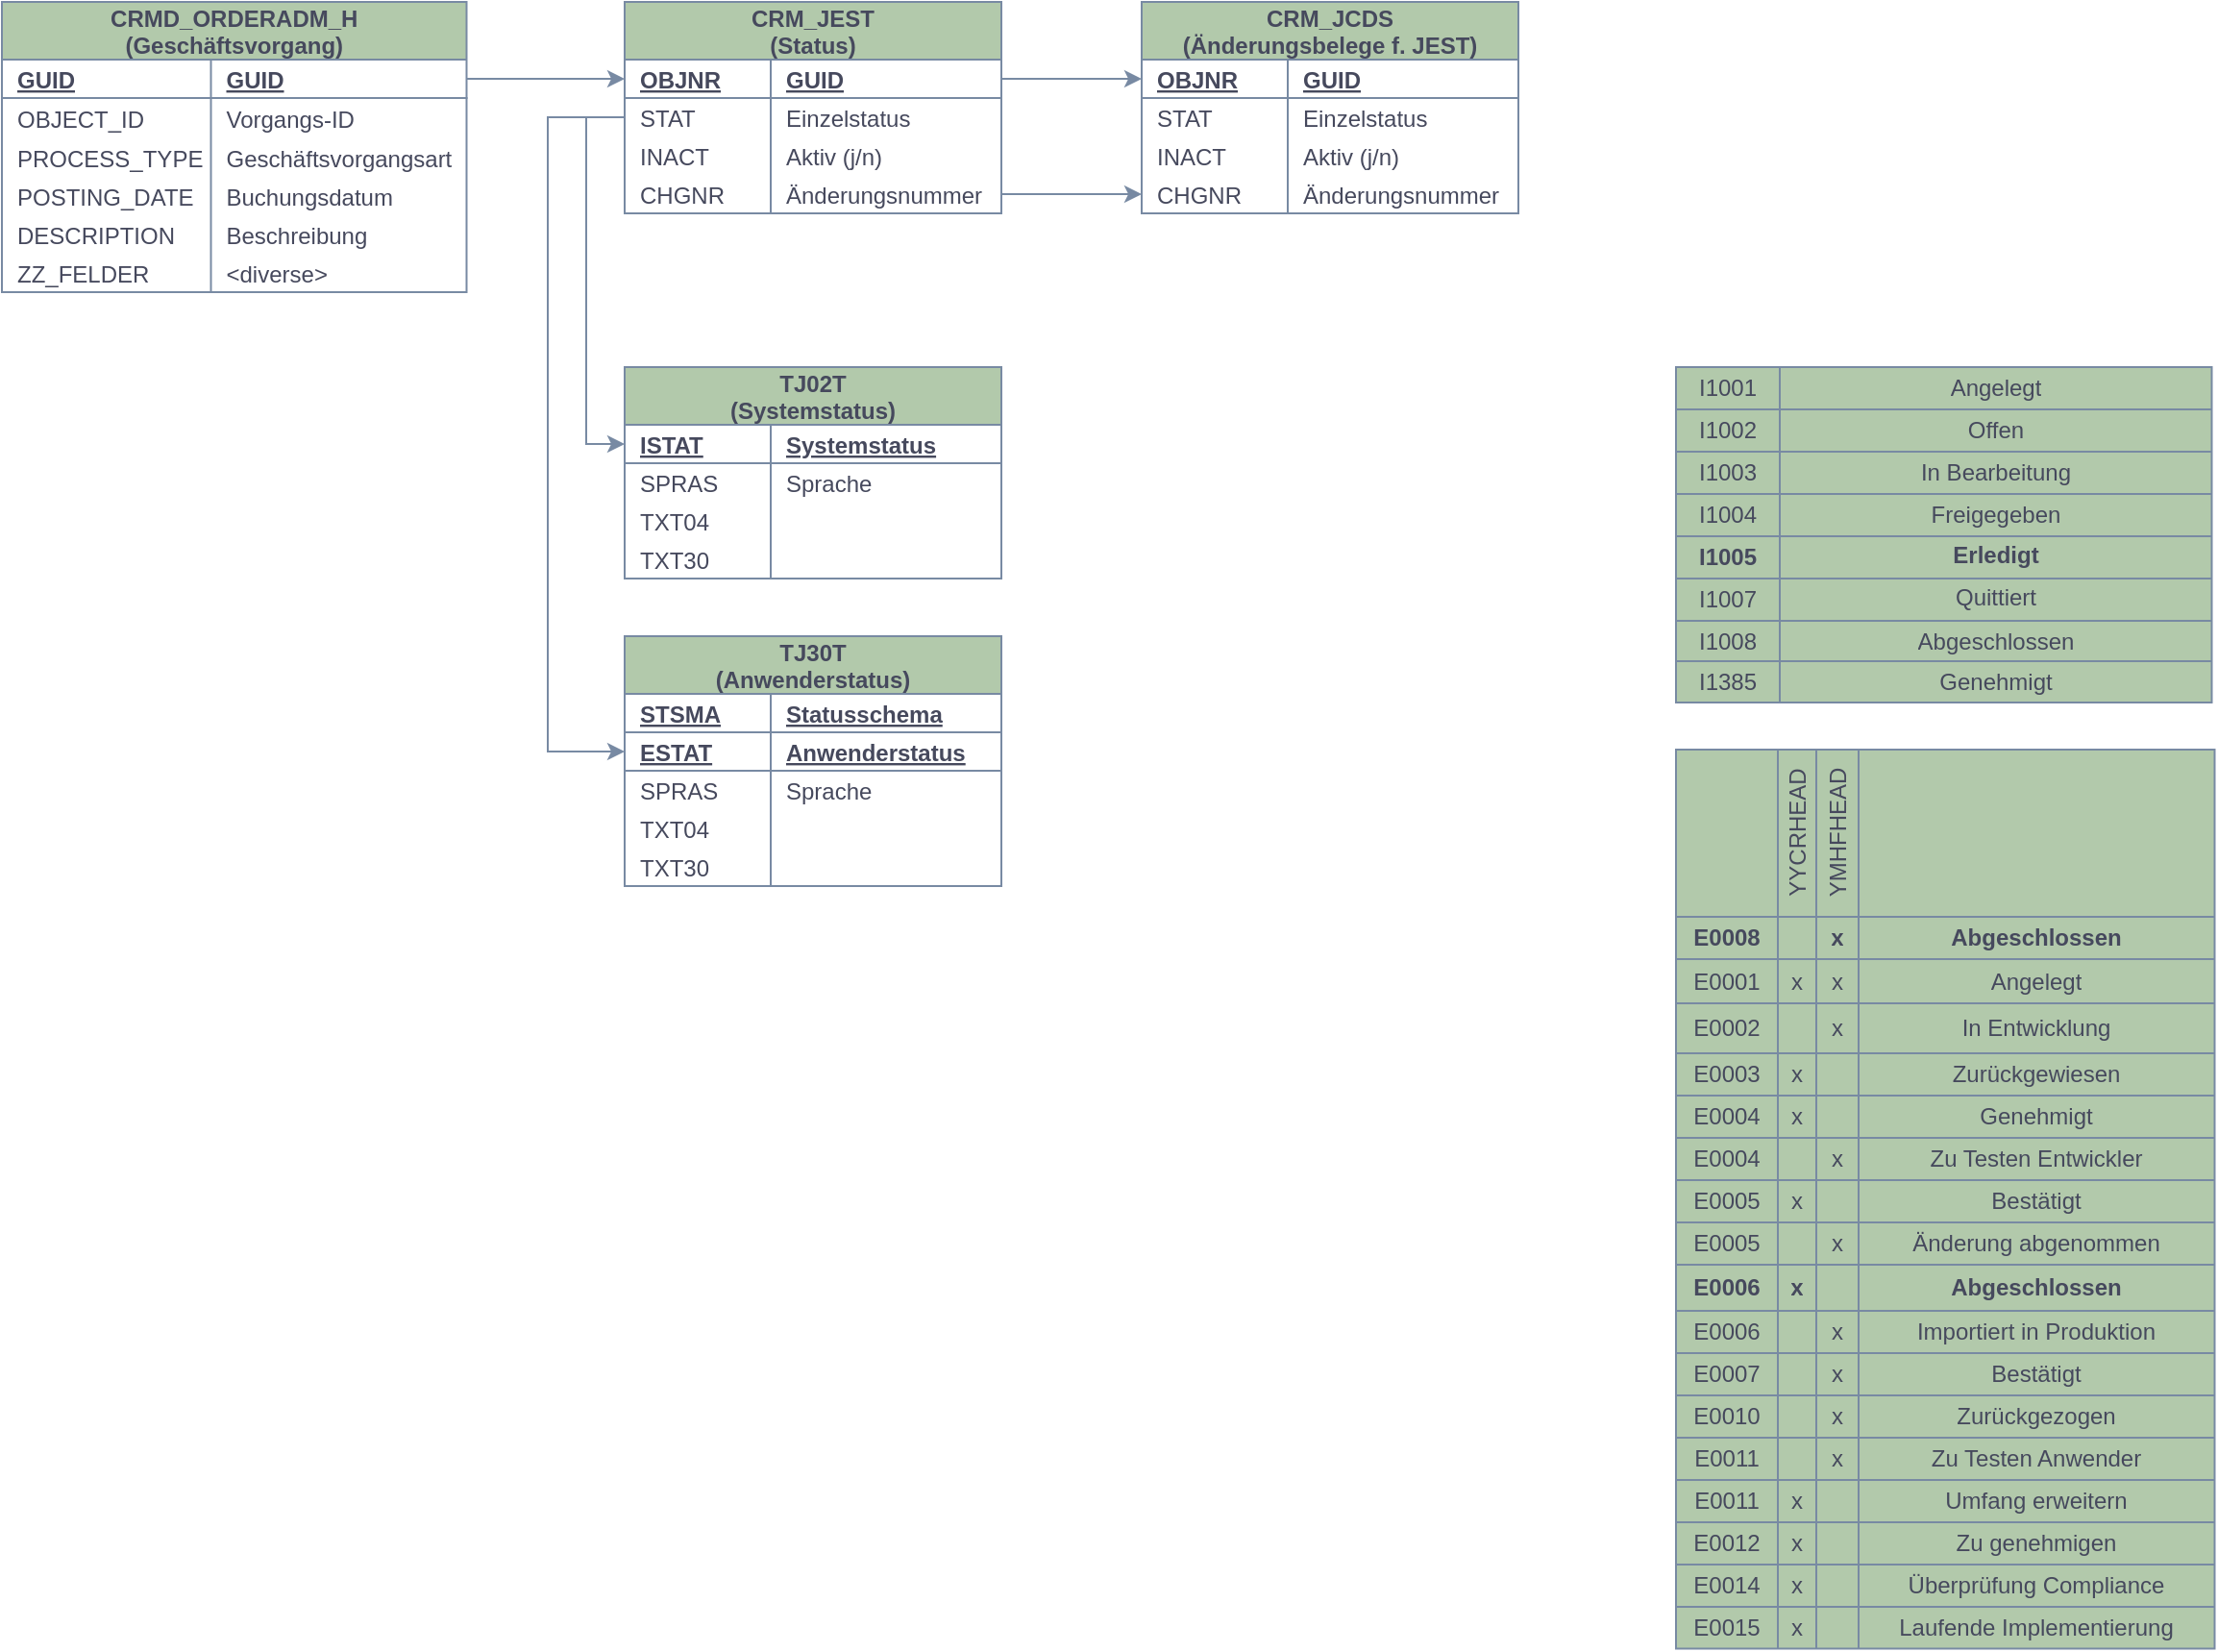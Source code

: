<mxfile version="16.4.5" type="github">
  <diagram id="9VwN3kcLwcJG3jcJnFgQ" name="Page-1">
    <mxGraphModel dx="1662" dy="762" grid="0" gridSize="10" guides="1" tooltips="1" connect="1" arrows="1" fold="1" page="1" pageScale="1" pageWidth="827" pageHeight="1169" math="0" shadow="0">
      <root>
        <mxCell id="0" />
        <mxCell id="1" parent="0" />
        <mxCell id="T4iiPVD8EhtVrpHUWRao-47" value="" style="edgeStyle=orthogonalEdgeStyle;rounded=0;orthogonalLoop=1;jettySize=auto;html=1;strokeColor=#788AA3;fontColor=#46495D;" parent="1" source="T4iiPVD8EhtVrpHUWRao-16" target="T4iiPVD8EhtVrpHUWRao-32" edge="1">
          <mxGeometry relative="1" as="geometry" />
        </mxCell>
        <mxCell id="T4iiPVD8EhtVrpHUWRao-15" value="CRMD_ORDERADM_H&#xa;(Geschäftsvorgang)" style="shape=table;startSize=30;container=1;collapsible=1;childLayout=tableLayout;fixedRows=1;rowLines=0;fontStyle=1;align=center;resizeLast=1;fontSize=12;fillColor=#B2C9AB;strokeColor=#788AA3;fontColor=#46495D;" parent="1" vertex="1">
          <mxGeometry x="22" y="36" width="241.75" height="151" as="geometry">
            <mxRectangle x="140" y="140" width="160" height="30" as="alternateBounds" />
          </mxGeometry>
        </mxCell>
        <mxCell id="T4iiPVD8EhtVrpHUWRao-16" value="" style="shape=tableRow;horizontal=0;startSize=0;swimlaneHead=0;swimlaneBody=0;fillColor=none;collapsible=0;dropTarget=0;points=[[0,0.5],[1,0.5]];portConstraint=eastwest;top=0;left=0;right=0;bottom=1;strokeColor=#788AA3;fontColor=#46495D;" parent="T4iiPVD8EhtVrpHUWRao-15" vertex="1">
          <mxGeometry y="30" width="241.75" height="20" as="geometry" />
        </mxCell>
        <mxCell id="T4iiPVD8EhtVrpHUWRao-18" value="GUID" style="shape=partialRectangle;connectable=0;fillColor=none;top=0;left=0;bottom=0;right=0;align=left;spacingLeft=6;fontStyle=5;overflow=hidden;strokeColor=#788AA3;fontColor=#46495D;" parent="T4iiPVD8EhtVrpHUWRao-16" vertex="1">
          <mxGeometry width="108.75" height="20" as="geometry">
            <mxRectangle width="108.75" height="20" as="alternateBounds" />
          </mxGeometry>
        </mxCell>
        <mxCell id="T4iiPVD8EhtVrpHUWRao-68" value="GUID" style="shape=partialRectangle;connectable=0;fillColor=none;top=0;left=0;bottom=0;right=0;align=left;spacingLeft=6;fontStyle=5;overflow=hidden;strokeColor=#788AA3;fontColor=#46495D;" parent="T4iiPVD8EhtVrpHUWRao-16" vertex="1">
          <mxGeometry x="108.75" width="133" height="20" as="geometry">
            <mxRectangle width="133" height="20" as="alternateBounds" />
          </mxGeometry>
        </mxCell>
        <mxCell id="T4iiPVD8EhtVrpHUWRao-19" value="" style="shape=tableRow;horizontal=0;startSize=0;swimlaneHead=0;swimlaneBody=0;fillColor=none;collapsible=0;dropTarget=0;points=[[0,0.5],[1,0.5]];portConstraint=eastwest;top=0;left=0;right=0;bottom=0;strokeColor=#788AA3;fontColor=#46495D;" parent="T4iiPVD8EhtVrpHUWRao-15" vertex="1">
          <mxGeometry y="50" width="241.75" height="21" as="geometry" />
        </mxCell>
        <mxCell id="T4iiPVD8EhtVrpHUWRao-21" value="OBJECT_ID" style="shape=partialRectangle;connectable=0;fillColor=none;top=0;left=0;bottom=0;right=0;align=left;spacingLeft=6;overflow=hidden;strokeColor=#788AA3;fontColor=#46495D;" parent="T4iiPVD8EhtVrpHUWRao-19" vertex="1">
          <mxGeometry width="108.75" height="21" as="geometry">
            <mxRectangle width="108.75" height="21" as="alternateBounds" />
          </mxGeometry>
        </mxCell>
        <mxCell id="T4iiPVD8EhtVrpHUWRao-69" value="Vorgangs-ID" style="shape=partialRectangle;connectable=0;fillColor=none;top=0;left=0;bottom=0;right=0;align=left;spacingLeft=6;overflow=hidden;strokeColor=#788AA3;fontColor=#46495D;" parent="T4iiPVD8EhtVrpHUWRao-19" vertex="1">
          <mxGeometry x="108.75" width="133" height="21" as="geometry">
            <mxRectangle width="133" height="21" as="alternateBounds" />
          </mxGeometry>
        </mxCell>
        <mxCell id="T4iiPVD8EhtVrpHUWRao-28" value="" style="shape=tableRow;horizontal=0;startSize=0;swimlaneHead=0;swimlaneBody=0;fillColor=none;collapsible=0;dropTarget=0;points=[[0,0.5],[1,0.5]];portConstraint=eastwest;top=0;left=0;right=0;bottom=0;strokeColor=#788AA3;fontColor=#46495D;" parent="T4iiPVD8EhtVrpHUWRao-15" vertex="1">
          <mxGeometry y="71" width="241.75" height="20" as="geometry" />
        </mxCell>
        <mxCell id="T4iiPVD8EhtVrpHUWRao-30" value="PROCESS_TYPE" style="shape=partialRectangle;connectable=0;fillColor=none;top=0;left=0;bottom=0;right=0;align=left;spacingLeft=6;overflow=hidden;strokeColor=#788AA3;fontColor=#46495D;" parent="T4iiPVD8EhtVrpHUWRao-28" vertex="1">
          <mxGeometry width="108.75" height="20" as="geometry">
            <mxRectangle width="108.75" height="20" as="alternateBounds" />
          </mxGeometry>
        </mxCell>
        <mxCell id="T4iiPVD8EhtVrpHUWRao-70" value="Geschäftsvorgangsart" style="shape=partialRectangle;connectable=0;fillColor=none;top=0;left=0;bottom=0;right=0;align=left;spacingLeft=6;overflow=hidden;strokeColor=#788AA3;fontColor=#46495D;" parent="T4iiPVD8EhtVrpHUWRao-28" vertex="1">
          <mxGeometry x="108.75" width="133" height="20" as="geometry">
            <mxRectangle width="133" height="20" as="alternateBounds" />
          </mxGeometry>
        </mxCell>
        <mxCell id="T4iiPVD8EhtVrpHUWRao-22" value="" style="shape=tableRow;horizontal=0;startSize=0;swimlaneHead=0;swimlaneBody=0;fillColor=none;collapsible=0;dropTarget=0;points=[[0,0.5],[1,0.5]];portConstraint=eastwest;top=0;left=0;right=0;bottom=0;strokeColor=#788AA3;fontColor=#46495D;" parent="T4iiPVD8EhtVrpHUWRao-15" vertex="1">
          <mxGeometry y="91" width="241.75" height="20" as="geometry" />
        </mxCell>
        <mxCell id="T4iiPVD8EhtVrpHUWRao-24" value="POSTING_DATE" style="shape=partialRectangle;connectable=0;fillColor=none;top=0;left=0;bottom=0;right=0;align=left;spacingLeft=6;overflow=hidden;strokeColor=#788AA3;fontColor=#46495D;" parent="T4iiPVD8EhtVrpHUWRao-22" vertex="1">
          <mxGeometry width="108.75" height="20" as="geometry">
            <mxRectangle width="108.75" height="20" as="alternateBounds" />
          </mxGeometry>
        </mxCell>
        <mxCell id="T4iiPVD8EhtVrpHUWRao-71" value="Buchungsdatum" style="shape=partialRectangle;connectable=0;fillColor=none;top=0;left=0;bottom=0;right=0;align=left;spacingLeft=6;overflow=hidden;strokeColor=#788AA3;fontColor=#46495D;" parent="T4iiPVD8EhtVrpHUWRao-22" vertex="1">
          <mxGeometry x="108.75" width="133" height="20" as="geometry">
            <mxRectangle width="133" height="20" as="alternateBounds" />
          </mxGeometry>
        </mxCell>
        <mxCell id="T4iiPVD8EhtVrpHUWRao-25" value="" style="shape=tableRow;horizontal=0;startSize=0;swimlaneHead=0;swimlaneBody=0;fillColor=none;collapsible=0;dropTarget=0;points=[[0,0.5],[1,0.5]];portConstraint=eastwest;top=0;left=0;right=0;bottom=0;strokeColor=#788AA3;fontColor=#46495D;" parent="T4iiPVD8EhtVrpHUWRao-15" vertex="1">
          <mxGeometry y="111" width="241.75" height="20" as="geometry" />
        </mxCell>
        <mxCell id="T4iiPVD8EhtVrpHUWRao-27" value="DESCRIPTION" style="shape=partialRectangle;connectable=0;fillColor=none;top=0;left=0;bottom=0;right=0;align=left;spacingLeft=6;overflow=hidden;strokeColor=#788AA3;fontColor=#46495D;" parent="T4iiPVD8EhtVrpHUWRao-25" vertex="1">
          <mxGeometry width="108.75" height="20" as="geometry">
            <mxRectangle width="108.75" height="20" as="alternateBounds" />
          </mxGeometry>
        </mxCell>
        <mxCell id="T4iiPVD8EhtVrpHUWRao-72" value="Beschreibung" style="shape=partialRectangle;connectable=0;fillColor=none;top=0;left=0;bottom=0;right=0;align=left;spacingLeft=6;overflow=hidden;strokeColor=#788AA3;fontColor=#46495D;" parent="T4iiPVD8EhtVrpHUWRao-25" vertex="1">
          <mxGeometry x="108.75" width="133" height="20" as="geometry">
            <mxRectangle width="133" height="20" as="alternateBounds" />
          </mxGeometry>
        </mxCell>
        <mxCell id="T4iiPVD8EhtVrpHUWRao-49" value="" style="shape=tableRow;horizontal=0;startSize=0;swimlaneHead=0;swimlaneBody=0;fillColor=none;collapsible=0;dropTarget=0;points=[[0,0.5],[1,0.5]];portConstraint=eastwest;top=0;left=0;right=0;bottom=0;strokeColor=#788AA3;fontColor=#46495D;" parent="T4iiPVD8EhtVrpHUWRao-15" vertex="1">
          <mxGeometry y="131" width="241.75" height="20" as="geometry" />
        </mxCell>
        <mxCell id="T4iiPVD8EhtVrpHUWRao-51" value="ZZ_FELDER" style="shape=partialRectangle;connectable=0;fillColor=none;top=0;left=0;bottom=0;right=0;align=left;spacingLeft=6;overflow=hidden;strokeColor=#788AA3;fontColor=#46495D;" parent="T4iiPVD8EhtVrpHUWRao-49" vertex="1">
          <mxGeometry width="108.75" height="20" as="geometry">
            <mxRectangle width="108.75" height="20" as="alternateBounds" />
          </mxGeometry>
        </mxCell>
        <mxCell id="T4iiPVD8EhtVrpHUWRao-73" value="&lt;diverse&gt;" style="shape=partialRectangle;connectable=0;fillColor=none;top=0;left=0;bottom=0;right=0;align=left;spacingLeft=6;overflow=hidden;strokeColor=#788AA3;fontColor=#46495D;" parent="T4iiPVD8EhtVrpHUWRao-49" vertex="1">
          <mxGeometry x="108.75" width="133" height="20" as="geometry">
            <mxRectangle width="133" height="20" as="alternateBounds" />
          </mxGeometry>
        </mxCell>
        <mxCell id="T4iiPVD8EhtVrpHUWRao-62" style="edgeStyle=orthogonalEdgeStyle;rounded=0;orthogonalLoop=1;jettySize=auto;html=1;exitX=1;exitY=0.5;exitDx=0;exitDy=0;strokeColor=#788AA3;fontColor=#46495D;" parent="T4iiPVD8EhtVrpHUWRao-15" source="T4iiPVD8EhtVrpHUWRao-28" target="T4iiPVD8EhtVrpHUWRao-28" edge="1">
          <mxGeometry relative="1" as="geometry" />
        </mxCell>
        <mxCell id="T4iiPVD8EhtVrpHUWRao-31" value="CRM_JEST&#xa;(Status)" style="shape=table;startSize=30;container=1;collapsible=1;childLayout=tableLayout;fixedRows=1;rowLines=0;fontStyle=1;align=center;resizeLast=1;fillColor=#B2C9AB;strokeColor=#788AA3;fontColor=#46495D;" parent="1" vertex="1">
          <mxGeometry x="346" y="36" width="196" height="110" as="geometry">
            <mxRectangle x="460" y="470" width="60" height="30" as="alternateBounds" />
          </mxGeometry>
        </mxCell>
        <mxCell id="T4iiPVD8EhtVrpHUWRao-32" value="" style="shape=tableRow;horizontal=0;startSize=0;swimlaneHead=0;swimlaneBody=0;fillColor=none;collapsible=0;dropTarget=0;points=[[0,0.5],[1,0.5]];portConstraint=eastwest;top=0;left=0;right=0;bottom=1;strokeColor=#788AA3;fontColor=#46495D;" parent="T4iiPVD8EhtVrpHUWRao-31" vertex="1">
          <mxGeometry y="30" width="196" height="20" as="geometry" />
        </mxCell>
        <mxCell id="T4iiPVD8EhtVrpHUWRao-34" value="OBJNR" style="shape=partialRectangle;connectable=0;fillColor=none;top=0;left=0;bottom=0;right=0;align=left;spacingLeft=6;fontStyle=5;overflow=hidden;strokeColor=#788AA3;fontColor=#46495D;" parent="T4iiPVD8EhtVrpHUWRao-32" vertex="1">
          <mxGeometry width="76" height="20" as="geometry">
            <mxRectangle width="76" height="20" as="alternateBounds" />
          </mxGeometry>
        </mxCell>
        <mxCell id="T4iiPVD8EhtVrpHUWRao-64" value="GUID" style="shape=partialRectangle;connectable=0;fillColor=none;top=0;left=0;bottom=0;right=0;align=left;spacingLeft=6;fontStyle=5;overflow=hidden;fontSize=12;strokeColor=#788AA3;fontColor=#46495D;" parent="T4iiPVD8EhtVrpHUWRao-32" vertex="1">
          <mxGeometry x="76" width="120" height="20" as="geometry">
            <mxRectangle width="120" height="20" as="alternateBounds" />
          </mxGeometry>
        </mxCell>
        <mxCell id="T4iiPVD8EhtVrpHUWRao-35" value="" style="shape=tableRow;horizontal=0;startSize=0;swimlaneHead=0;swimlaneBody=0;fillColor=none;collapsible=0;dropTarget=0;points=[[0,0.5],[1,0.5]];portConstraint=eastwest;top=0;left=0;right=0;bottom=0;strokeColor=#788AA3;fontColor=#46495D;" parent="T4iiPVD8EhtVrpHUWRao-31" vertex="1">
          <mxGeometry y="50" width="196" height="20" as="geometry" />
        </mxCell>
        <mxCell id="T4iiPVD8EhtVrpHUWRao-37" value="STAT" style="shape=partialRectangle;connectable=0;fillColor=none;top=0;left=0;bottom=0;right=0;align=left;spacingLeft=6;overflow=hidden;strokeColor=#788AA3;fontColor=#46495D;" parent="T4iiPVD8EhtVrpHUWRao-35" vertex="1">
          <mxGeometry width="76" height="20" as="geometry">
            <mxRectangle width="76" height="20" as="alternateBounds" />
          </mxGeometry>
        </mxCell>
        <mxCell id="T4iiPVD8EhtVrpHUWRao-65" value="Einzelstatus" style="shape=partialRectangle;connectable=0;fillColor=none;top=0;left=0;bottom=0;right=0;align=left;spacingLeft=6;overflow=hidden;strokeColor=#788AA3;fontColor=#46495D;" parent="T4iiPVD8EhtVrpHUWRao-35" vertex="1">
          <mxGeometry x="76" width="120" height="20" as="geometry">
            <mxRectangle width="120" height="20" as="alternateBounds" />
          </mxGeometry>
        </mxCell>
        <mxCell id="T4iiPVD8EhtVrpHUWRao-38" value="" style="shape=tableRow;horizontal=0;startSize=0;swimlaneHead=0;swimlaneBody=0;fillColor=none;collapsible=0;dropTarget=0;points=[[0,0.5],[1,0.5]];portConstraint=eastwest;top=0;left=0;right=0;bottom=0;strokeColor=#788AA3;fontColor=#46495D;" parent="T4iiPVD8EhtVrpHUWRao-31" vertex="1">
          <mxGeometry y="70" width="196" height="20" as="geometry" />
        </mxCell>
        <mxCell id="T4iiPVD8EhtVrpHUWRao-40" value="INACT" style="shape=partialRectangle;connectable=0;fillColor=none;top=0;left=0;bottom=0;right=0;align=left;spacingLeft=6;overflow=hidden;strokeColor=#788AA3;fontColor=#46495D;" parent="T4iiPVD8EhtVrpHUWRao-38" vertex="1">
          <mxGeometry width="76" height="20" as="geometry">
            <mxRectangle width="76" height="20" as="alternateBounds" />
          </mxGeometry>
        </mxCell>
        <mxCell id="T4iiPVD8EhtVrpHUWRao-66" value="Aktiv (j/n)" style="shape=partialRectangle;connectable=0;fillColor=none;top=0;left=0;bottom=0;right=0;align=left;spacingLeft=6;overflow=hidden;strokeColor=#788AA3;fontColor=#46495D;" parent="T4iiPVD8EhtVrpHUWRao-38" vertex="1">
          <mxGeometry x="76" width="120" height="20" as="geometry">
            <mxRectangle width="120" height="20" as="alternateBounds" />
          </mxGeometry>
        </mxCell>
        <mxCell id="T4iiPVD8EhtVrpHUWRao-41" value="" style="shape=tableRow;horizontal=0;startSize=0;swimlaneHead=0;swimlaneBody=0;fillColor=none;collapsible=0;dropTarget=0;points=[[0,0.5],[1,0.5]];portConstraint=eastwest;top=0;left=0;right=0;bottom=0;strokeColor=#788AA3;fontColor=#46495D;" parent="T4iiPVD8EhtVrpHUWRao-31" vertex="1">
          <mxGeometry y="90" width="196" height="20" as="geometry" />
        </mxCell>
        <mxCell id="T4iiPVD8EhtVrpHUWRao-43" value="CHGNR" style="shape=partialRectangle;connectable=0;fillColor=none;top=0;left=0;bottom=0;right=0;align=left;spacingLeft=6;overflow=hidden;strokeColor=#788AA3;fontColor=#46495D;" parent="T4iiPVD8EhtVrpHUWRao-41" vertex="1">
          <mxGeometry width="76" height="20" as="geometry">
            <mxRectangle width="76" height="20" as="alternateBounds" />
          </mxGeometry>
        </mxCell>
        <mxCell id="T4iiPVD8EhtVrpHUWRao-67" value="Änderungsnummer" style="shape=partialRectangle;connectable=0;fillColor=none;top=0;left=0;bottom=0;right=0;align=left;spacingLeft=6;overflow=hidden;strokeColor=#788AA3;fontColor=#46495D;" parent="T4iiPVD8EhtVrpHUWRao-41" vertex="1">
          <mxGeometry x="76" width="120" height="20" as="geometry">
            <mxRectangle width="120" height="20" as="alternateBounds" />
          </mxGeometry>
        </mxCell>
        <mxCell id="T4iiPVD8EhtVrpHUWRao-75" value="CRM_JCDS&#xa;(Änderungsbelege f. JEST)" style="shape=table;startSize=30;container=1;collapsible=1;childLayout=tableLayout;fixedRows=1;rowLines=0;fontStyle=1;align=center;resizeLast=1;fillColor=#B2C9AB;strokeColor=#788AA3;fontColor=#46495D;" parent="1" vertex="1">
          <mxGeometry x="615" y="36" width="196" height="110" as="geometry">
            <mxRectangle x="460" y="470" width="60" height="30" as="alternateBounds" />
          </mxGeometry>
        </mxCell>
        <mxCell id="T4iiPVD8EhtVrpHUWRao-76" value="" style="shape=tableRow;horizontal=0;startSize=0;swimlaneHead=0;swimlaneBody=0;fillColor=none;collapsible=0;dropTarget=0;points=[[0,0.5],[1,0.5]];portConstraint=eastwest;top=0;left=0;right=0;bottom=1;strokeColor=#788AA3;fontColor=#46495D;" parent="T4iiPVD8EhtVrpHUWRao-75" vertex="1">
          <mxGeometry y="30" width="196" height="20" as="geometry" />
        </mxCell>
        <mxCell id="T4iiPVD8EhtVrpHUWRao-77" value="OBJNR" style="shape=partialRectangle;connectable=0;fillColor=none;top=0;left=0;bottom=0;right=0;align=left;spacingLeft=6;fontStyle=5;overflow=hidden;strokeColor=#788AA3;fontColor=#46495D;" parent="T4iiPVD8EhtVrpHUWRao-76" vertex="1">
          <mxGeometry width="76" height="20" as="geometry">
            <mxRectangle width="76" height="20" as="alternateBounds" />
          </mxGeometry>
        </mxCell>
        <mxCell id="T4iiPVD8EhtVrpHUWRao-78" value="GUID" style="shape=partialRectangle;connectable=0;fillColor=none;top=0;left=0;bottom=0;right=0;align=left;spacingLeft=6;fontStyle=5;overflow=hidden;fontSize=12;strokeColor=#788AA3;fontColor=#46495D;" parent="T4iiPVD8EhtVrpHUWRao-76" vertex="1">
          <mxGeometry x="76" width="120" height="20" as="geometry">
            <mxRectangle width="120" height="20" as="alternateBounds" />
          </mxGeometry>
        </mxCell>
        <mxCell id="T4iiPVD8EhtVrpHUWRao-79" value="" style="shape=tableRow;horizontal=0;startSize=0;swimlaneHead=0;swimlaneBody=0;fillColor=none;collapsible=0;dropTarget=0;points=[[0,0.5],[1,0.5]];portConstraint=eastwest;top=0;left=0;right=0;bottom=0;strokeColor=#788AA3;fontColor=#46495D;" parent="T4iiPVD8EhtVrpHUWRao-75" vertex="1">
          <mxGeometry y="50" width="196" height="20" as="geometry" />
        </mxCell>
        <mxCell id="T4iiPVD8EhtVrpHUWRao-80" value="STAT" style="shape=partialRectangle;connectable=0;fillColor=none;top=0;left=0;bottom=0;right=0;align=left;spacingLeft=6;overflow=hidden;strokeColor=#788AA3;fontColor=#46495D;" parent="T4iiPVD8EhtVrpHUWRao-79" vertex="1">
          <mxGeometry width="76" height="20" as="geometry">
            <mxRectangle width="76" height="20" as="alternateBounds" />
          </mxGeometry>
        </mxCell>
        <mxCell id="T4iiPVD8EhtVrpHUWRao-81" value="Einzelstatus" style="shape=partialRectangle;connectable=0;fillColor=none;top=0;left=0;bottom=0;right=0;align=left;spacingLeft=6;overflow=hidden;strokeColor=#788AA3;fontColor=#46495D;" parent="T4iiPVD8EhtVrpHUWRao-79" vertex="1">
          <mxGeometry x="76" width="120" height="20" as="geometry">
            <mxRectangle width="120" height="20" as="alternateBounds" />
          </mxGeometry>
        </mxCell>
        <mxCell id="T4iiPVD8EhtVrpHUWRao-82" value="" style="shape=tableRow;horizontal=0;startSize=0;swimlaneHead=0;swimlaneBody=0;fillColor=none;collapsible=0;dropTarget=0;points=[[0,0.5],[1,0.5]];portConstraint=eastwest;top=0;left=0;right=0;bottom=0;strokeColor=#788AA3;fontColor=#46495D;" parent="T4iiPVD8EhtVrpHUWRao-75" vertex="1">
          <mxGeometry y="70" width="196" height="20" as="geometry" />
        </mxCell>
        <mxCell id="T4iiPVD8EhtVrpHUWRao-83" value="INACT" style="shape=partialRectangle;connectable=0;fillColor=none;top=0;left=0;bottom=0;right=0;align=left;spacingLeft=6;overflow=hidden;strokeColor=#788AA3;fontColor=#46495D;" parent="T4iiPVD8EhtVrpHUWRao-82" vertex="1">
          <mxGeometry width="76" height="20" as="geometry">
            <mxRectangle width="76" height="20" as="alternateBounds" />
          </mxGeometry>
        </mxCell>
        <mxCell id="T4iiPVD8EhtVrpHUWRao-84" value="Aktiv (j/n)" style="shape=partialRectangle;connectable=0;fillColor=none;top=0;left=0;bottom=0;right=0;align=left;spacingLeft=6;overflow=hidden;strokeColor=#788AA3;fontColor=#46495D;" parent="T4iiPVD8EhtVrpHUWRao-82" vertex="1">
          <mxGeometry x="76" width="120" height="20" as="geometry">
            <mxRectangle width="120" height="20" as="alternateBounds" />
          </mxGeometry>
        </mxCell>
        <mxCell id="T4iiPVD8EhtVrpHUWRao-85" value="" style="shape=tableRow;horizontal=0;startSize=0;swimlaneHead=0;swimlaneBody=0;fillColor=none;collapsible=0;dropTarget=0;points=[[0,0.5],[1,0.5]];portConstraint=eastwest;top=0;left=0;right=0;bottom=0;strokeColor=#788AA3;fontColor=#46495D;" parent="T4iiPVD8EhtVrpHUWRao-75" vertex="1">
          <mxGeometry y="90" width="196" height="20" as="geometry" />
        </mxCell>
        <mxCell id="T4iiPVD8EhtVrpHUWRao-86" value="CHGNR" style="shape=partialRectangle;connectable=0;fillColor=none;top=0;left=0;bottom=0;right=0;align=left;spacingLeft=6;overflow=hidden;strokeColor=#788AA3;fontColor=#46495D;" parent="T4iiPVD8EhtVrpHUWRao-85" vertex="1">
          <mxGeometry width="76" height="20" as="geometry">
            <mxRectangle width="76" height="20" as="alternateBounds" />
          </mxGeometry>
        </mxCell>
        <mxCell id="T4iiPVD8EhtVrpHUWRao-87" value="Änderungsnummer" style="shape=partialRectangle;connectable=0;fillColor=none;top=0;left=0;bottom=0;right=0;align=left;spacingLeft=6;overflow=hidden;strokeColor=#788AA3;fontColor=#46495D;" parent="T4iiPVD8EhtVrpHUWRao-85" vertex="1">
          <mxGeometry x="76" width="120" height="20" as="geometry">
            <mxRectangle width="120" height="20" as="alternateBounds" />
          </mxGeometry>
        </mxCell>
        <mxCell id="T4iiPVD8EhtVrpHUWRao-88" style="edgeStyle=orthogonalEdgeStyle;rounded=0;orthogonalLoop=1;jettySize=auto;html=1;fontSize=12;strokeColor=#788AA3;fontColor=#46495D;" parent="1" source="T4iiPVD8EhtVrpHUWRao-32" target="T4iiPVD8EhtVrpHUWRao-76" edge="1">
          <mxGeometry relative="1" as="geometry">
            <Array as="points">
              <mxPoint x="626" y="76" />
              <mxPoint x="626" y="76" />
            </Array>
          </mxGeometry>
        </mxCell>
        <mxCell id="T4iiPVD8EhtVrpHUWRao-89" style="edgeStyle=orthogonalEdgeStyle;rounded=0;orthogonalLoop=1;jettySize=auto;html=1;fontSize=12;strokeColor=#788AA3;fontColor=#46495D;" parent="1" source="T4iiPVD8EhtVrpHUWRao-41" target="T4iiPVD8EhtVrpHUWRao-85" edge="1">
          <mxGeometry relative="1" as="geometry" />
        </mxCell>
        <object label="TJ02T&#xa;(Systemstatus)" Test="Dies und Jenes" id="T4iiPVD8EhtVrpHUWRao-90">
          <mxCell style="shape=table;startSize=30;container=1;collapsible=1;childLayout=tableLayout;fixedRows=1;rowLines=0;fontStyle=1;align=center;resizeLast=1;fillColor=#B2C9AB;strokeColor=#788AA3;fontColor=#46495D;" parent="1" vertex="1">
            <mxGeometry x="346" y="226" width="196" height="110" as="geometry">
              <mxRectangle x="460" y="470" width="60" height="30" as="alternateBounds" />
            </mxGeometry>
          </mxCell>
        </object>
        <mxCell id="T4iiPVD8EhtVrpHUWRao-91" value="" style="shape=tableRow;horizontal=0;startSize=0;swimlaneHead=0;swimlaneBody=0;fillColor=none;collapsible=0;dropTarget=0;points=[[0,0.5],[1,0.5]];portConstraint=eastwest;top=0;left=0;right=0;bottom=1;strokeColor=#788AA3;fontColor=#46495D;" parent="T4iiPVD8EhtVrpHUWRao-90" vertex="1">
          <mxGeometry y="30" width="196" height="20" as="geometry" />
        </mxCell>
        <mxCell id="T4iiPVD8EhtVrpHUWRao-92" value="ISTAT" style="shape=partialRectangle;connectable=0;fillColor=none;top=0;left=0;bottom=0;right=0;align=left;spacingLeft=6;fontStyle=5;overflow=hidden;strokeColor=#788AA3;fontColor=#46495D;" parent="T4iiPVD8EhtVrpHUWRao-91" vertex="1">
          <mxGeometry width="76" height="20" as="geometry">
            <mxRectangle width="76" height="20" as="alternateBounds" />
          </mxGeometry>
        </mxCell>
        <mxCell id="T4iiPVD8EhtVrpHUWRao-93" value="Systemstatus" style="shape=partialRectangle;connectable=0;fillColor=none;top=0;left=0;bottom=0;right=0;align=left;spacingLeft=6;fontStyle=5;overflow=hidden;fontSize=12;strokeColor=#788AA3;fontColor=#46495D;" parent="T4iiPVD8EhtVrpHUWRao-91" vertex="1">
          <mxGeometry x="76" width="120" height="20" as="geometry">
            <mxRectangle width="120" height="20" as="alternateBounds" />
          </mxGeometry>
        </mxCell>
        <mxCell id="T4iiPVD8EhtVrpHUWRao-94" value="" style="shape=tableRow;horizontal=0;startSize=0;swimlaneHead=0;swimlaneBody=0;fillColor=none;collapsible=0;dropTarget=0;points=[[0,0.5],[1,0.5]];portConstraint=eastwest;top=0;left=0;right=0;bottom=0;strokeColor=#788AA3;fontColor=#46495D;" parent="T4iiPVD8EhtVrpHUWRao-90" vertex="1">
          <mxGeometry y="50" width="196" height="20" as="geometry" />
        </mxCell>
        <mxCell id="T4iiPVD8EhtVrpHUWRao-95" value="SPRAS" style="shape=partialRectangle;connectable=0;fillColor=none;top=0;left=0;bottom=0;right=0;align=left;spacingLeft=6;overflow=hidden;strokeColor=#788AA3;fontColor=#46495D;" parent="T4iiPVD8EhtVrpHUWRao-94" vertex="1">
          <mxGeometry width="76" height="20" as="geometry">
            <mxRectangle width="76" height="20" as="alternateBounds" />
          </mxGeometry>
        </mxCell>
        <mxCell id="T4iiPVD8EhtVrpHUWRao-96" value="Sprache" style="shape=partialRectangle;connectable=0;fillColor=none;top=0;left=0;bottom=0;right=0;align=left;spacingLeft=6;overflow=hidden;strokeColor=#788AA3;fontColor=#46495D;" parent="T4iiPVD8EhtVrpHUWRao-94" vertex="1">
          <mxGeometry x="76" width="120" height="20" as="geometry">
            <mxRectangle width="120" height="20" as="alternateBounds" />
          </mxGeometry>
        </mxCell>
        <mxCell id="T4iiPVD8EhtVrpHUWRao-97" value="" style="shape=tableRow;horizontal=0;startSize=0;swimlaneHead=0;swimlaneBody=0;fillColor=none;collapsible=0;dropTarget=0;points=[[0,0.5],[1,0.5]];portConstraint=eastwest;top=0;left=0;right=0;bottom=0;strokeColor=#788AA3;fontColor=#46495D;" parent="T4iiPVD8EhtVrpHUWRao-90" vertex="1">
          <mxGeometry y="70" width="196" height="20" as="geometry" />
        </mxCell>
        <mxCell id="T4iiPVD8EhtVrpHUWRao-98" value="TXT04" style="shape=partialRectangle;connectable=0;fillColor=none;top=0;left=0;bottom=0;right=0;align=left;spacingLeft=6;overflow=hidden;strokeColor=#788AA3;fontColor=#46495D;" parent="T4iiPVD8EhtVrpHUWRao-97" vertex="1">
          <mxGeometry width="76" height="20" as="geometry">
            <mxRectangle width="76" height="20" as="alternateBounds" />
          </mxGeometry>
        </mxCell>
        <mxCell id="T4iiPVD8EhtVrpHUWRao-99" value="" style="shape=partialRectangle;connectable=0;fillColor=none;top=0;left=0;bottom=0;right=0;align=left;spacingLeft=6;overflow=hidden;strokeColor=#788AA3;fontColor=#46495D;" parent="T4iiPVD8EhtVrpHUWRao-97" vertex="1">
          <mxGeometry x="76" width="120" height="20" as="geometry">
            <mxRectangle width="120" height="20" as="alternateBounds" />
          </mxGeometry>
        </mxCell>
        <mxCell id="T4iiPVD8EhtVrpHUWRao-100" value="" style="shape=tableRow;horizontal=0;startSize=0;swimlaneHead=0;swimlaneBody=0;fillColor=none;collapsible=0;dropTarget=0;points=[[0,0.5],[1,0.5]];portConstraint=eastwest;top=0;left=0;right=0;bottom=0;strokeColor=#788AA3;fontColor=#46495D;" parent="T4iiPVD8EhtVrpHUWRao-90" vertex="1">
          <mxGeometry y="90" width="196" height="20" as="geometry" />
        </mxCell>
        <mxCell id="T4iiPVD8EhtVrpHUWRao-101" value="TXT30" style="shape=partialRectangle;connectable=0;fillColor=none;top=0;left=0;bottom=0;right=0;align=left;spacingLeft=6;overflow=hidden;strokeColor=#788AA3;fontColor=#46495D;" parent="T4iiPVD8EhtVrpHUWRao-100" vertex="1">
          <mxGeometry width="76" height="20" as="geometry">
            <mxRectangle width="76" height="20" as="alternateBounds" />
          </mxGeometry>
        </mxCell>
        <mxCell id="T4iiPVD8EhtVrpHUWRao-102" value="" style="shape=partialRectangle;connectable=0;fillColor=none;top=0;left=0;bottom=0;right=0;align=left;spacingLeft=6;overflow=hidden;strokeColor=#788AA3;fontColor=#46495D;" parent="T4iiPVD8EhtVrpHUWRao-100" vertex="1">
          <mxGeometry x="76" width="120" height="20" as="geometry">
            <mxRectangle width="120" height="20" as="alternateBounds" />
          </mxGeometry>
        </mxCell>
        <mxCell id="T4iiPVD8EhtVrpHUWRao-103" value="TJ30T&#xa;(Anwenderstatus)" style="shape=table;startSize=30;container=1;collapsible=1;childLayout=tableLayout;fixedRows=1;rowLines=0;fontStyle=1;align=center;resizeLast=1;fillColor=#B2C9AB;strokeColor=#788AA3;fontColor=#46495D;" parent="1" vertex="1">
          <mxGeometry x="346" y="366" width="196" height="130" as="geometry">
            <mxRectangle x="460" y="470" width="60" height="30" as="alternateBounds" />
          </mxGeometry>
        </mxCell>
        <mxCell id="T4iiPVD8EhtVrpHUWRao-104" value="" style="shape=tableRow;horizontal=0;startSize=0;swimlaneHead=0;swimlaneBody=0;fillColor=none;collapsible=0;dropTarget=0;points=[[0,0.5],[1,0.5]];portConstraint=eastwest;top=0;left=0;right=0;bottom=1;strokeColor=#788AA3;fontColor=#46495D;" parent="T4iiPVD8EhtVrpHUWRao-103" vertex="1">
          <mxGeometry y="30" width="196" height="20" as="geometry" />
        </mxCell>
        <mxCell id="T4iiPVD8EhtVrpHUWRao-105" value="STSMA" style="shape=partialRectangle;connectable=0;fillColor=none;top=0;left=0;bottom=0;right=0;align=left;spacingLeft=6;fontStyle=5;overflow=hidden;strokeColor=#788AA3;fontColor=#46495D;" parent="T4iiPVD8EhtVrpHUWRao-104" vertex="1">
          <mxGeometry width="76" height="20" as="geometry">
            <mxRectangle width="76" height="20" as="alternateBounds" />
          </mxGeometry>
        </mxCell>
        <mxCell id="T4iiPVD8EhtVrpHUWRao-106" value="Statusschema" style="shape=partialRectangle;connectable=0;fillColor=none;top=0;left=0;bottom=0;right=0;align=left;spacingLeft=6;fontStyle=5;overflow=hidden;fontSize=12;strokeColor=#788AA3;fontColor=#46495D;" parent="T4iiPVD8EhtVrpHUWRao-104" vertex="1">
          <mxGeometry x="76" width="120" height="20" as="geometry">
            <mxRectangle width="120" height="20" as="alternateBounds" />
          </mxGeometry>
        </mxCell>
        <mxCell id="T4iiPVD8EhtVrpHUWRao-145" value="" style="shape=tableRow;horizontal=0;startSize=0;swimlaneHead=0;swimlaneBody=0;fillColor=none;collapsible=0;dropTarget=0;points=[[0,0.5],[1,0.5]];portConstraint=eastwest;top=0;left=0;right=0;bottom=1;strokeColor=#788AA3;fontColor=#46495D;" parent="T4iiPVD8EhtVrpHUWRao-103" vertex="1">
          <mxGeometry y="50" width="196" height="20" as="geometry" />
        </mxCell>
        <mxCell id="T4iiPVD8EhtVrpHUWRao-146" value="ESTAT" style="shape=partialRectangle;connectable=0;fillColor=none;top=0;left=0;bottom=0;right=0;align=left;spacingLeft=6;fontStyle=5;overflow=hidden;strokeColor=#788AA3;fontColor=#46495D;" parent="T4iiPVD8EhtVrpHUWRao-145" vertex="1">
          <mxGeometry width="76" height="20" as="geometry">
            <mxRectangle width="76" height="20" as="alternateBounds" />
          </mxGeometry>
        </mxCell>
        <mxCell id="T4iiPVD8EhtVrpHUWRao-147" value="Anwenderstatus" style="shape=partialRectangle;connectable=0;fillColor=none;top=0;left=0;bottom=0;right=0;align=left;spacingLeft=6;fontStyle=5;overflow=hidden;fontSize=12;strokeColor=#788AA3;fontColor=#46495D;" parent="T4iiPVD8EhtVrpHUWRao-145" vertex="1">
          <mxGeometry x="76" width="120" height="20" as="geometry">
            <mxRectangle width="120" height="20" as="alternateBounds" />
          </mxGeometry>
        </mxCell>
        <mxCell id="T4iiPVD8EhtVrpHUWRao-107" value="" style="shape=tableRow;horizontal=0;startSize=0;swimlaneHead=0;swimlaneBody=0;fillColor=none;collapsible=0;dropTarget=0;points=[[0,0.5],[1,0.5]];portConstraint=eastwest;top=0;left=0;right=0;bottom=0;strokeColor=#788AA3;fontColor=#46495D;" parent="T4iiPVD8EhtVrpHUWRao-103" vertex="1">
          <mxGeometry y="70" width="196" height="20" as="geometry" />
        </mxCell>
        <mxCell id="T4iiPVD8EhtVrpHUWRao-108" value="SPRAS" style="shape=partialRectangle;connectable=0;fillColor=none;top=0;left=0;bottom=0;right=0;align=left;spacingLeft=6;overflow=hidden;strokeColor=#788AA3;fontColor=#46495D;" parent="T4iiPVD8EhtVrpHUWRao-107" vertex="1">
          <mxGeometry width="76" height="20" as="geometry">
            <mxRectangle width="76" height="20" as="alternateBounds" />
          </mxGeometry>
        </mxCell>
        <mxCell id="T4iiPVD8EhtVrpHUWRao-109" value="Sprache" style="shape=partialRectangle;connectable=0;fillColor=none;top=0;left=0;bottom=0;right=0;align=left;spacingLeft=6;overflow=hidden;strokeColor=#788AA3;fontColor=#46495D;" parent="T4iiPVD8EhtVrpHUWRao-107" vertex="1">
          <mxGeometry x="76" width="120" height="20" as="geometry">
            <mxRectangle width="120" height="20" as="alternateBounds" />
          </mxGeometry>
        </mxCell>
        <mxCell id="T4iiPVD8EhtVrpHUWRao-110" value="" style="shape=tableRow;horizontal=0;startSize=0;swimlaneHead=0;swimlaneBody=0;fillColor=none;collapsible=0;dropTarget=0;points=[[0,0.5],[1,0.5]];portConstraint=eastwest;top=0;left=0;right=0;bottom=0;strokeColor=#788AA3;fontColor=#46495D;" parent="T4iiPVD8EhtVrpHUWRao-103" vertex="1">
          <mxGeometry y="90" width="196" height="20" as="geometry" />
        </mxCell>
        <mxCell id="T4iiPVD8EhtVrpHUWRao-111" value="TXT04" style="shape=partialRectangle;connectable=0;fillColor=none;top=0;left=0;bottom=0;right=0;align=left;spacingLeft=6;overflow=hidden;strokeColor=#788AA3;fontColor=#46495D;" parent="T4iiPVD8EhtVrpHUWRao-110" vertex="1">
          <mxGeometry width="76" height="20" as="geometry">
            <mxRectangle width="76" height="20" as="alternateBounds" />
          </mxGeometry>
        </mxCell>
        <mxCell id="T4iiPVD8EhtVrpHUWRao-112" value="" style="shape=partialRectangle;connectable=0;fillColor=none;top=0;left=0;bottom=0;right=0;align=left;spacingLeft=6;overflow=hidden;strokeColor=#788AA3;fontColor=#46495D;" parent="T4iiPVD8EhtVrpHUWRao-110" vertex="1">
          <mxGeometry x="76" width="120" height="20" as="geometry">
            <mxRectangle width="120" height="20" as="alternateBounds" />
          </mxGeometry>
        </mxCell>
        <mxCell id="T4iiPVD8EhtVrpHUWRao-113" value="" style="shape=tableRow;horizontal=0;startSize=0;swimlaneHead=0;swimlaneBody=0;fillColor=none;collapsible=0;dropTarget=0;points=[[0,0.5],[1,0.5]];portConstraint=eastwest;top=0;left=0;right=0;bottom=0;strokeColor=#788AA3;fontColor=#46495D;" parent="T4iiPVD8EhtVrpHUWRao-103" vertex="1">
          <mxGeometry y="110" width="196" height="20" as="geometry" />
        </mxCell>
        <mxCell id="T4iiPVD8EhtVrpHUWRao-114" value="TXT30" style="shape=partialRectangle;connectable=0;fillColor=none;top=0;left=0;bottom=0;right=0;align=left;spacingLeft=6;overflow=hidden;strokeColor=#788AA3;fontColor=#46495D;" parent="T4iiPVD8EhtVrpHUWRao-113" vertex="1">
          <mxGeometry width="76" height="20" as="geometry">
            <mxRectangle width="76" height="20" as="alternateBounds" />
          </mxGeometry>
        </mxCell>
        <mxCell id="T4iiPVD8EhtVrpHUWRao-115" value="" style="shape=partialRectangle;connectable=0;fillColor=none;top=0;left=0;bottom=0;right=0;align=left;spacingLeft=6;overflow=hidden;strokeColor=#788AA3;fontColor=#46495D;" parent="T4iiPVD8EhtVrpHUWRao-113" vertex="1">
          <mxGeometry x="76" width="120" height="20" as="geometry">
            <mxRectangle width="120" height="20" as="alternateBounds" />
          </mxGeometry>
        </mxCell>
        <mxCell id="T4iiPVD8EhtVrpHUWRao-148" style="edgeStyle=orthogonalEdgeStyle;rounded=0;orthogonalLoop=1;jettySize=auto;html=1;exitX=0;exitY=0.5;exitDx=0;exitDy=0;entryX=0;entryY=0.5;entryDx=0;entryDy=0;fontSize=12;strokeColor=#788AA3;fontColor=#46495D;" parent="1" source="T4iiPVD8EhtVrpHUWRao-35" target="T4iiPVD8EhtVrpHUWRao-91" edge="1">
          <mxGeometry relative="1" as="geometry" />
        </mxCell>
        <mxCell id="T4iiPVD8EhtVrpHUWRao-149" style="edgeStyle=orthogonalEdgeStyle;rounded=0;orthogonalLoop=1;jettySize=auto;html=1;entryX=0;entryY=0.5;entryDx=0;entryDy=0;fontSize=12;exitX=0;exitY=0.5;exitDx=0;exitDy=0;strokeColor=#788AA3;fontColor=#46495D;" parent="1" source="T4iiPVD8EhtVrpHUWRao-35" target="T4iiPVD8EhtVrpHUWRao-145" edge="1">
          <mxGeometry relative="1" as="geometry">
            <mxPoint x="306" y="166" as="sourcePoint" />
            <Array as="points">
              <mxPoint x="306" y="96" />
              <mxPoint x="306" y="426" />
            </Array>
          </mxGeometry>
        </mxCell>
        <mxCell id="T4iiPVD8EhtVrpHUWRao-2" value="" style="shape=table;startSize=0;container=1;collapsible=0;childLayout=tableLayout;rounded=0;sketch=0;fontColor=#46495D;strokeColor=#788AA3;fillColor=#B2C9AB;" parent="1" vertex="1">
          <mxGeometry x="893" y="226" width="278.75" height="174.5" as="geometry" />
        </mxCell>
        <mxCell id="T4iiPVD8EhtVrpHUWRao-3" value="" style="shape=tableRow;horizontal=0;startSize=0;swimlaneHead=0;swimlaneBody=0;top=0;left=0;bottom=0;right=0;collapsible=0;dropTarget=0;fillColor=none;points=[[0,0.5],[1,0.5]];portConstraint=eastwest;rounded=0;sketch=0;fontColor=#46495D;strokeColor=#788AA3;" parent="T4iiPVD8EhtVrpHUWRao-2" vertex="1">
          <mxGeometry width="278.75" height="22" as="geometry" />
        </mxCell>
        <mxCell id="T4iiPVD8EhtVrpHUWRao-4" value="I1001&lt;br&gt;" style="shape=partialRectangle;html=1;whiteSpace=wrap;connectable=0;overflow=hidden;fillColor=none;top=0;left=0;bottom=0;right=0;pointerEvents=1;rounded=0;sketch=0;fontColor=#46495D;strokeColor=#788AA3;" parent="T4iiPVD8EhtVrpHUWRao-3" vertex="1">
          <mxGeometry width="54" height="22" as="geometry">
            <mxRectangle width="54" height="22" as="alternateBounds" />
          </mxGeometry>
        </mxCell>
        <mxCell id="T4iiPVD8EhtVrpHUWRao-5" value="Angelegt" style="shape=partialRectangle;html=1;whiteSpace=wrap;connectable=0;overflow=hidden;fillColor=none;top=0;left=0;bottom=0;right=0;pointerEvents=1;rounded=0;sketch=0;fontColor=#46495D;strokeColor=#788AA3;" parent="T4iiPVD8EhtVrpHUWRao-3" vertex="1">
          <mxGeometry x="54" width="225" height="22" as="geometry">
            <mxRectangle width="225" height="22" as="alternateBounds" />
          </mxGeometry>
        </mxCell>
        <mxCell id="T4iiPVD8EhtVrpHUWRao-9" style="shape=tableRow;horizontal=0;startSize=0;swimlaneHead=0;swimlaneBody=0;top=0;left=0;bottom=0;right=0;collapsible=0;dropTarget=0;fillColor=none;points=[[0,0.5],[1,0.5]];portConstraint=eastwest;rounded=0;sketch=0;fontColor=#46495D;strokeColor=#788AA3;" parent="T4iiPVD8EhtVrpHUWRao-2" vertex="1">
          <mxGeometry y="22" width="278.75" height="22" as="geometry" />
        </mxCell>
        <mxCell id="T4iiPVD8EhtVrpHUWRao-10" value="I1002" style="shape=partialRectangle;html=1;whiteSpace=wrap;connectable=0;overflow=hidden;fillColor=none;top=0;left=0;bottom=0;right=0;pointerEvents=1;rounded=0;sketch=0;fontColor=#46495D;strokeColor=#788AA3;" parent="T4iiPVD8EhtVrpHUWRao-9" vertex="1">
          <mxGeometry width="54" height="22" as="geometry">
            <mxRectangle width="54" height="22" as="alternateBounds" />
          </mxGeometry>
        </mxCell>
        <mxCell id="T4iiPVD8EhtVrpHUWRao-11" value="Offen" style="shape=partialRectangle;html=1;whiteSpace=wrap;connectable=0;overflow=hidden;fillColor=none;top=0;left=0;bottom=0;right=0;pointerEvents=1;rounded=0;sketch=0;fontColor=#46495D;strokeColor=#788AA3;" parent="T4iiPVD8EhtVrpHUWRao-9" vertex="1">
          <mxGeometry x="54" width="225" height="22" as="geometry">
            <mxRectangle width="225" height="22" as="alternateBounds" />
          </mxGeometry>
        </mxCell>
        <mxCell id="T4iiPVD8EhtVrpHUWRao-39" style="shape=tableRow;horizontal=0;startSize=0;swimlaneHead=0;swimlaneBody=0;top=0;left=0;bottom=0;right=0;collapsible=0;dropTarget=0;fillColor=none;points=[[0,0.5],[1,0.5]];portConstraint=eastwest;rounded=0;sketch=0;fontColor=#46495D;strokeColor=#788AA3;" parent="T4iiPVD8EhtVrpHUWRao-2" vertex="1">
          <mxGeometry y="44" width="278.75" height="22" as="geometry" />
        </mxCell>
        <mxCell id="T4iiPVD8EhtVrpHUWRao-42" value="I1003" style="shape=partialRectangle;html=1;whiteSpace=wrap;connectable=0;overflow=hidden;fillColor=none;top=0;left=0;bottom=0;right=0;pointerEvents=1;rounded=0;sketch=0;fontColor=#46495D;strokeColor=#788AA3;" parent="T4iiPVD8EhtVrpHUWRao-39" vertex="1">
          <mxGeometry width="54" height="22" as="geometry">
            <mxRectangle width="54" height="22" as="alternateBounds" />
          </mxGeometry>
        </mxCell>
        <mxCell id="T4iiPVD8EhtVrpHUWRao-44" value="In Bearbeitung" style="shape=partialRectangle;html=1;whiteSpace=wrap;connectable=0;overflow=hidden;fillColor=none;top=0;left=0;bottom=0;right=0;pointerEvents=1;rounded=0;sketch=0;fontColor=#46495D;strokeColor=#788AA3;" parent="T4iiPVD8EhtVrpHUWRao-39" vertex="1">
          <mxGeometry x="54" width="225" height="22" as="geometry">
            <mxRectangle width="225" height="22" as="alternateBounds" />
          </mxGeometry>
        </mxCell>
        <mxCell id="T4iiPVD8EhtVrpHUWRao-50" style="shape=tableRow;horizontal=0;startSize=0;swimlaneHead=0;swimlaneBody=0;top=0;left=0;bottom=0;right=0;collapsible=0;dropTarget=0;fillColor=none;points=[[0,0.5],[1,0.5]];portConstraint=eastwest;rounded=0;sketch=0;fontColor=#46495D;strokeColor=#788AA3;" parent="T4iiPVD8EhtVrpHUWRao-2" vertex="1">
          <mxGeometry y="66" width="278.75" height="22" as="geometry" />
        </mxCell>
        <mxCell id="T4iiPVD8EhtVrpHUWRao-52" value="I1004" style="shape=partialRectangle;html=1;whiteSpace=wrap;connectable=0;overflow=hidden;fillColor=none;top=0;left=0;bottom=0;right=0;pointerEvents=1;rounded=0;sketch=0;fontColor=#46495D;strokeColor=#788AA3;" parent="T4iiPVD8EhtVrpHUWRao-50" vertex="1">
          <mxGeometry width="54" height="22" as="geometry">
            <mxRectangle width="54" height="22" as="alternateBounds" />
          </mxGeometry>
        </mxCell>
        <mxCell id="T4iiPVD8EhtVrpHUWRao-53" value="Freigegeben" style="shape=partialRectangle;html=1;whiteSpace=wrap;connectable=0;overflow=hidden;fillColor=none;top=0;left=0;bottom=0;right=0;pointerEvents=1;rounded=0;sketch=0;fontColor=#46495D;strokeColor=#788AA3;" parent="T4iiPVD8EhtVrpHUWRao-50" vertex="1">
          <mxGeometry x="54" width="225" height="22" as="geometry">
            <mxRectangle width="225" height="22" as="alternateBounds" />
          </mxGeometry>
        </mxCell>
        <mxCell id="T4iiPVD8EhtVrpHUWRao-45" style="shape=tableRow;horizontal=0;startSize=0;swimlaneHead=0;swimlaneBody=0;top=0;left=0;bottom=0;right=0;collapsible=0;dropTarget=0;fillColor=none;points=[[0,0.5],[1,0.5]];portConstraint=eastwest;rounded=0;sketch=0;fontColor=#46495D;strokeColor=#788AA3;" parent="T4iiPVD8EhtVrpHUWRao-2" vertex="1">
          <mxGeometry y="88" width="278.75" height="22" as="geometry" />
        </mxCell>
        <mxCell id="T4iiPVD8EhtVrpHUWRao-46" value="I1005" style="shape=partialRectangle;html=1;whiteSpace=wrap;connectable=0;overflow=hidden;fillColor=none;top=0;left=0;bottom=0;right=0;pointerEvents=1;rounded=0;sketch=0;fontColor=#46495D;strokeColor=#788AA3;fontStyle=1" parent="T4iiPVD8EhtVrpHUWRao-45" vertex="1">
          <mxGeometry width="54" height="22" as="geometry">
            <mxRectangle width="54" height="22" as="alternateBounds" />
          </mxGeometry>
        </mxCell>
        <mxCell id="T4iiPVD8EhtVrpHUWRao-48" value="Erledigt&lt;table&gt;&lt;tbody&gt;&lt;tr&gt;&lt;td&gt;&lt;br&gt;&lt;/td&gt;&lt;td&gt;&lt;br&gt;&lt;/td&gt;&lt;/tr&gt;&lt;tr&gt;&lt;td&gt;&lt;br&gt;&lt;/td&gt;&lt;td&gt;&lt;br&gt;&lt;/td&gt;&lt;/tr&gt;&lt;tr&gt;&lt;td&gt;&lt;br&gt;&lt;/td&gt;&lt;td&gt;&lt;br&gt;&lt;/td&gt;&lt;/tr&gt;&lt;/tbody&gt;&lt;/table&gt;" style="shape=partialRectangle;html=1;whiteSpace=wrap;connectable=0;overflow=hidden;fillColor=none;top=0;left=0;bottom=0;right=0;pointerEvents=1;rounded=0;sketch=0;fontColor=#46495D;strokeColor=#788AA3;fontStyle=1" parent="T4iiPVD8EhtVrpHUWRao-45" vertex="1">
          <mxGeometry x="54" width="225" height="22" as="geometry">
            <mxRectangle width="225" height="22" as="alternateBounds" />
          </mxGeometry>
        </mxCell>
        <mxCell id="T4iiPVD8EhtVrpHUWRao-57" style="shape=tableRow;horizontal=0;startSize=0;swimlaneHead=0;swimlaneBody=0;top=0;left=0;bottom=0;right=0;collapsible=0;dropTarget=0;fillColor=none;points=[[0,0.5],[1,0.5]];portConstraint=eastwest;rounded=0;sketch=0;fontColor=#46495D;strokeColor=#788AA3;" parent="T4iiPVD8EhtVrpHUWRao-2" vertex="1">
          <mxGeometry y="110" width="278.75" height="22" as="geometry" />
        </mxCell>
        <mxCell id="T4iiPVD8EhtVrpHUWRao-58" value="I1007" style="shape=partialRectangle;html=1;whiteSpace=wrap;connectable=0;overflow=hidden;fillColor=none;top=0;left=0;bottom=0;right=0;pointerEvents=1;rounded=0;sketch=0;fontColor=#46495D;strokeColor=#788AA3;" parent="T4iiPVD8EhtVrpHUWRao-57" vertex="1">
          <mxGeometry width="54" height="22" as="geometry">
            <mxRectangle width="54" height="22" as="alternateBounds" />
          </mxGeometry>
        </mxCell>
        <mxCell id="T4iiPVD8EhtVrpHUWRao-59" value="Quittiert&lt;br&gt;&lt;br&gt;&lt;table&gt;&lt;tbody&gt;&lt;tr&gt;&lt;td&gt;&lt;/td&gt;&lt;td&gt;&lt;br&gt;&lt;/td&gt;&lt;/tr&gt;&lt;tr&gt;&lt;td&gt;&lt;/td&gt;&lt;td&gt;&lt;br&gt;&lt;/td&gt;&lt;/tr&gt;&lt;tr&gt;&lt;td&gt;&lt;/td&gt;&lt;td&gt;&lt;br&gt;&lt;/td&gt;&lt;/tr&gt;&lt;/tbody&gt;&lt;/table&gt;" style="shape=partialRectangle;html=1;whiteSpace=wrap;connectable=0;overflow=hidden;fillColor=none;top=0;left=0;bottom=0;right=0;pointerEvents=1;rounded=0;sketch=0;fontColor=#46495D;strokeColor=#788AA3;" parent="T4iiPVD8EhtVrpHUWRao-57" vertex="1">
          <mxGeometry x="54" width="225" height="22" as="geometry">
            <mxRectangle width="225" height="22" as="alternateBounds" />
          </mxGeometry>
        </mxCell>
        <mxCell id="T4iiPVD8EhtVrpHUWRao-60" style="shape=tableRow;horizontal=0;startSize=0;swimlaneHead=0;swimlaneBody=0;top=0;left=0;bottom=0;right=0;collapsible=0;dropTarget=0;fillColor=none;points=[[0,0.5],[1,0.5]];portConstraint=eastwest;rounded=0;sketch=0;fontColor=#46495D;strokeColor=#788AA3;" parent="T4iiPVD8EhtVrpHUWRao-2" vertex="1">
          <mxGeometry y="132" width="278.75" height="21" as="geometry" />
        </mxCell>
        <mxCell id="T4iiPVD8EhtVrpHUWRao-61" value="I1008" style="shape=partialRectangle;html=1;whiteSpace=wrap;connectable=0;overflow=hidden;fillColor=none;top=0;left=0;bottom=0;right=0;pointerEvents=1;rounded=0;sketch=0;fontColor=#46495D;strokeColor=#788AA3;" parent="T4iiPVD8EhtVrpHUWRao-60" vertex="1">
          <mxGeometry width="54" height="21" as="geometry">
            <mxRectangle width="54" height="21" as="alternateBounds" />
          </mxGeometry>
        </mxCell>
        <mxCell id="T4iiPVD8EhtVrpHUWRao-63" value="Abgeschlossen" style="shape=partialRectangle;html=1;whiteSpace=wrap;connectable=0;overflow=hidden;fillColor=none;top=0;left=0;bottom=0;right=0;pointerEvents=1;rounded=0;sketch=0;fontColor=#46495D;strokeColor=#788AA3;" parent="T4iiPVD8EhtVrpHUWRao-60" vertex="1">
          <mxGeometry x="54" width="225" height="21" as="geometry">
            <mxRectangle width="225" height="21" as="alternateBounds" />
          </mxGeometry>
        </mxCell>
        <mxCell id="MTILHM4ZVXPsCXJxdQ0d-1" style="shape=tableRow;horizontal=0;startSize=0;swimlaneHead=0;swimlaneBody=0;top=0;left=0;bottom=0;right=0;collapsible=0;dropTarget=0;fillColor=none;points=[[0,0.5],[1,0.5]];portConstraint=eastwest;rounded=0;sketch=0;fontColor=#46495D;strokeColor=#788AA3;" vertex="1" parent="T4iiPVD8EhtVrpHUWRao-2">
          <mxGeometry y="153" width="278.75" height="22" as="geometry" />
        </mxCell>
        <mxCell id="MTILHM4ZVXPsCXJxdQ0d-2" value="I1385" style="shape=partialRectangle;html=1;whiteSpace=wrap;connectable=0;overflow=hidden;fillColor=none;top=0;left=0;bottom=0;right=0;pointerEvents=1;rounded=0;sketch=0;fontColor=#46495D;strokeColor=#788AA3;" vertex="1" parent="MTILHM4ZVXPsCXJxdQ0d-1">
          <mxGeometry width="54" height="22" as="geometry">
            <mxRectangle width="54" height="22" as="alternateBounds" />
          </mxGeometry>
        </mxCell>
        <mxCell id="MTILHM4ZVXPsCXJxdQ0d-3" value="Genehmigt" style="shape=partialRectangle;html=1;whiteSpace=wrap;connectable=0;overflow=hidden;fillColor=none;top=0;left=0;bottom=0;right=0;pointerEvents=1;rounded=0;sketch=0;fontColor=#46495D;strokeColor=#788AA3;" vertex="1" parent="MTILHM4ZVXPsCXJxdQ0d-1">
          <mxGeometry x="54" width="225" height="22" as="geometry">
            <mxRectangle width="225" height="22" as="alternateBounds" />
          </mxGeometry>
        </mxCell>
        <mxCell id="T4iiPVD8EhtVrpHUWRao-12" value="" style="shape=table;startSize=0;container=1;collapsible=0;childLayout=tableLayout;rounded=0;sketch=0;fontColor=#46495D;strokeColor=#788AA3;fillColor=#B2C9AB;horizontal=1;" parent="1" vertex="1">
          <mxGeometry x="893" y="425" width="280.25" height="467.75" as="geometry" />
        </mxCell>
        <mxCell id="T4iiPVD8EhtVrpHUWRao-74" style="shape=tableRow;horizontal=0;startSize=0;swimlaneHead=0;swimlaneBody=0;top=0;left=0;bottom=0;right=0;collapsible=0;dropTarget=0;fillColor=none;points=[[0,0.5],[1,0.5]];portConstraint=eastwest;rounded=0;sketch=0;fontColor=#46495D;strokeColor=#788AA3;" parent="T4iiPVD8EhtVrpHUWRao-12" vertex="1">
          <mxGeometry width="280.25" height="87" as="geometry" />
        </mxCell>
        <mxCell id="T4iiPVD8EhtVrpHUWRao-116" value="" style="shape=partialRectangle;html=1;whiteSpace=wrap;connectable=0;overflow=hidden;fillColor=none;top=0;left=0;bottom=0;right=0;pointerEvents=1;rounded=0;sketch=0;fontColor=#46495D;strokeColor=#788AA3;" parent="T4iiPVD8EhtVrpHUWRao-74" vertex="1">
          <mxGeometry width="53" height="87" as="geometry">
            <mxRectangle width="53" height="87" as="alternateBounds" />
          </mxGeometry>
        </mxCell>
        <mxCell id="T4iiPVD8EhtVrpHUWRao-128" value="YYCRHEAD&lt;br&gt;" style="shape=partialRectangle;html=1;whiteSpace=wrap;connectable=0;overflow=hidden;fillColor=none;top=0;left=0;bottom=0;right=0;pointerEvents=1;rounded=0;sketch=0;fontColor=#46495D;strokeColor=#788AA3;horizontal=0;" parent="T4iiPVD8EhtVrpHUWRao-74" vertex="1">
          <mxGeometry x="53" width="20" height="87" as="geometry">
            <mxRectangle width="20" height="87" as="alternateBounds" />
          </mxGeometry>
        </mxCell>
        <mxCell id="T4iiPVD8EhtVrpHUWRao-117" value="YMHFHEAD" style="shape=partialRectangle;html=1;whiteSpace=wrap;connectable=0;overflow=hidden;fillColor=none;top=0;left=0;bottom=0;right=0;pointerEvents=1;rounded=0;sketch=0;fontColor=#46495D;strokeColor=#788AA3;horizontal=0;" parent="T4iiPVD8EhtVrpHUWRao-74" vertex="1">
          <mxGeometry x="73" width="22" height="87" as="geometry">
            <mxRectangle width="22" height="87" as="alternateBounds" />
          </mxGeometry>
        </mxCell>
        <mxCell id="T4iiPVD8EhtVrpHUWRao-118" value="" style="shape=partialRectangle;html=1;whiteSpace=wrap;connectable=0;overflow=hidden;fillColor=none;top=0;left=0;bottom=0;right=0;pointerEvents=1;rounded=0;sketch=0;fontColor=#46495D;strokeColor=#788AA3;align=left;" parent="T4iiPVD8EhtVrpHUWRao-74" vertex="1">
          <mxGeometry x="95" width="185" height="87" as="geometry">
            <mxRectangle width="185" height="87" as="alternateBounds" />
          </mxGeometry>
        </mxCell>
        <mxCell id="T4iiPVD8EhtVrpHUWRao-124" style="shape=tableRow;horizontal=0;startSize=0;swimlaneHead=0;swimlaneBody=0;top=0;left=0;bottom=0;right=0;collapsible=0;dropTarget=0;fillColor=none;points=[[0,0.5],[1,0.5]];portConstraint=eastwest;rounded=0;sketch=0;fontColor=#46495D;strokeColor=#788AA3;" parent="T4iiPVD8EhtVrpHUWRao-12" vertex="1">
          <mxGeometry y="87" width="280.25" height="22" as="geometry" />
        </mxCell>
        <mxCell id="T4iiPVD8EhtVrpHUWRao-125" value="&lt;span&gt;E0008&lt;/span&gt;" style="shape=partialRectangle;html=1;whiteSpace=wrap;connectable=0;overflow=hidden;fillColor=none;top=0;left=0;bottom=0;right=0;pointerEvents=1;rounded=0;sketch=0;fontColor=#46495D;strokeColor=#788AA3;fontStyle=1" parent="T4iiPVD8EhtVrpHUWRao-124" vertex="1">
          <mxGeometry width="53" height="22" as="geometry">
            <mxRectangle width="53" height="22" as="alternateBounds" />
          </mxGeometry>
        </mxCell>
        <mxCell id="T4iiPVD8EhtVrpHUWRao-129" style="shape=partialRectangle;html=1;whiteSpace=wrap;connectable=0;overflow=hidden;fillColor=none;top=0;left=0;bottom=0;right=0;pointerEvents=1;rounded=0;sketch=0;fontColor=#46495D;strokeColor=#788AA3;" parent="T4iiPVD8EhtVrpHUWRao-124" vertex="1">
          <mxGeometry x="53" width="20" height="22" as="geometry">
            <mxRectangle width="20" height="22" as="alternateBounds" />
          </mxGeometry>
        </mxCell>
        <mxCell id="T4iiPVD8EhtVrpHUWRao-126" value="x" style="shape=partialRectangle;html=1;whiteSpace=wrap;connectable=0;overflow=hidden;fillColor=none;top=0;left=0;bottom=0;right=0;pointerEvents=1;rounded=0;sketch=0;fontColor=#46495D;strokeColor=#788AA3;fontStyle=1" parent="T4iiPVD8EhtVrpHUWRao-124" vertex="1">
          <mxGeometry x="73" width="22" height="22" as="geometry">
            <mxRectangle width="22" height="22" as="alternateBounds" />
          </mxGeometry>
        </mxCell>
        <mxCell id="T4iiPVD8EhtVrpHUWRao-127" value="&lt;span style=&quot;text-align: left&quot;&gt;Abgeschlossen&lt;/span&gt;" style="shape=partialRectangle;html=1;whiteSpace=wrap;connectable=0;overflow=hidden;fillColor=none;top=0;left=0;bottom=0;right=0;pointerEvents=1;rounded=0;sketch=0;fontColor=#46495D;strokeColor=#788AA3;fontStyle=1" parent="T4iiPVD8EhtVrpHUWRao-124" vertex="1">
          <mxGeometry x="95" width="185" height="22" as="geometry">
            <mxRectangle width="185" height="22" as="alternateBounds" />
          </mxGeometry>
        </mxCell>
        <mxCell id="T4iiPVD8EhtVrpHUWRao-13" style="shape=tableRow;horizontal=0;startSize=0;swimlaneHead=0;swimlaneBody=0;top=0;left=0;bottom=0;right=0;collapsible=0;dropTarget=0;fillColor=none;points=[[0,0.5],[1,0.5]];portConstraint=eastwest;rounded=0;sketch=0;fontColor=#46495D;strokeColor=#788AA3;" parent="T4iiPVD8EhtVrpHUWRao-12" vertex="1">
          <mxGeometry y="109" width="280.25" height="23" as="geometry" />
        </mxCell>
        <mxCell id="T4iiPVD8EhtVrpHUWRao-14" value="E0001" style="shape=partialRectangle;html=1;whiteSpace=wrap;connectable=0;overflow=hidden;fillColor=none;top=0;left=0;bottom=0;right=0;pointerEvents=1;rounded=0;sketch=0;fontColor=#46495D;strokeColor=#788AA3;" parent="T4iiPVD8EhtVrpHUWRao-13" vertex="1">
          <mxGeometry width="53" height="23" as="geometry">
            <mxRectangle width="53" height="23" as="alternateBounds" />
          </mxGeometry>
        </mxCell>
        <mxCell id="T4iiPVD8EhtVrpHUWRao-130" value="x" style="shape=partialRectangle;html=1;whiteSpace=wrap;connectable=0;overflow=hidden;fillColor=none;top=0;left=0;bottom=0;right=0;pointerEvents=1;rounded=0;sketch=0;fontColor=#46495D;strokeColor=#788AA3;" parent="T4iiPVD8EhtVrpHUWRao-13" vertex="1">
          <mxGeometry x="53" width="20" height="23" as="geometry">
            <mxRectangle width="20" height="23" as="alternateBounds" />
          </mxGeometry>
        </mxCell>
        <mxCell id="T4iiPVD8EhtVrpHUWRao-17" value="x" style="shape=partialRectangle;html=1;whiteSpace=wrap;connectable=0;overflow=hidden;fillColor=none;top=0;left=0;bottom=0;right=0;pointerEvents=1;rounded=0;sketch=0;fontColor=#46495D;strokeColor=#788AA3;" parent="T4iiPVD8EhtVrpHUWRao-13" vertex="1">
          <mxGeometry x="73" width="22" height="23" as="geometry">
            <mxRectangle width="22" height="23" as="alternateBounds" />
          </mxGeometry>
        </mxCell>
        <mxCell id="T4iiPVD8EhtVrpHUWRao-119" value="Angelegt" style="shape=partialRectangle;html=1;whiteSpace=wrap;connectable=0;overflow=hidden;fillColor=none;top=0;left=0;bottom=0;right=0;pointerEvents=1;rounded=0;sketch=0;fontColor=#46495D;strokeColor=#788AA3;" parent="T4iiPVD8EhtVrpHUWRao-13" vertex="1">
          <mxGeometry x="95" width="185" height="23" as="geometry">
            <mxRectangle width="185" height="23" as="alternateBounds" />
          </mxGeometry>
        </mxCell>
        <mxCell id="T4iiPVD8EhtVrpHUWRao-20" value="" style="shape=tableRow;horizontal=0;startSize=0;swimlaneHead=0;swimlaneBody=0;top=0;left=0;bottom=0;right=0;collapsible=0;dropTarget=0;fillColor=none;points=[[0,0.5],[1,0.5]];portConstraint=eastwest;rounded=0;sketch=0;fontColor=#46495D;strokeColor=#788AA3;" parent="T4iiPVD8EhtVrpHUWRao-12" vertex="1">
          <mxGeometry y="132" width="280.25" height="26" as="geometry" />
        </mxCell>
        <mxCell id="T4iiPVD8EhtVrpHUWRao-23" value="E0002" style="shape=partialRectangle;html=1;whiteSpace=wrap;connectable=0;overflow=hidden;fillColor=none;top=0;left=0;bottom=0;right=0;pointerEvents=1;rounded=0;sketch=0;fontColor=#46495D;strokeColor=#788AA3;" parent="T4iiPVD8EhtVrpHUWRao-20" vertex="1">
          <mxGeometry width="53" height="26" as="geometry">
            <mxRectangle width="53" height="26" as="alternateBounds" />
          </mxGeometry>
        </mxCell>
        <mxCell id="T4iiPVD8EhtVrpHUWRao-131" style="shape=partialRectangle;html=1;whiteSpace=wrap;connectable=0;overflow=hidden;fillColor=none;top=0;left=0;bottom=0;right=0;pointerEvents=1;rounded=0;sketch=0;fontColor=#46495D;strokeColor=#788AA3;" parent="T4iiPVD8EhtVrpHUWRao-20" vertex="1">
          <mxGeometry x="53" width="20" height="26" as="geometry">
            <mxRectangle width="20" height="26" as="alternateBounds" />
          </mxGeometry>
        </mxCell>
        <mxCell id="T4iiPVD8EhtVrpHUWRao-26" value="x" style="shape=partialRectangle;html=1;whiteSpace=wrap;connectable=0;overflow=hidden;fillColor=none;top=0;left=0;bottom=0;right=0;pointerEvents=1;rounded=0;sketch=0;fontColor=#46495D;strokeColor=#788AA3;" parent="T4iiPVD8EhtVrpHUWRao-20" vertex="1">
          <mxGeometry x="73" width="22" height="26" as="geometry">
            <mxRectangle width="22" height="26" as="alternateBounds" />
          </mxGeometry>
        </mxCell>
        <mxCell id="T4iiPVD8EhtVrpHUWRao-120" value="In Entwicklung" style="shape=partialRectangle;html=1;whiteSpace=wrap;connectable=0;overflow=hidden;fillColor=none;top=0;left=0;bottom=0;right=0;pointerEvents=1;rounded=0;sketch=0;fontColor=#46495D;strokeColor=#788AA3;" parent="T4iiPVD8EhtVrpHUWRao-20" vertex="1">
          <mxGeometry x="95" width="185" height="26" as="geometry">
            <mxRectangle width="185" height="26" as="alternateBounds" />
          </mxGeometry>
        </mxCell>
        <mxCell id="T4iiPVD8EhtVrpHUWRao-29" style="shape=tableRow;horizontal=0;startSize=0;swimlaneHead=0;swimlaneBody=0;top=0;left=0;bottom=0;right=0;collapsible=0;dropTarget=0;fillColor=none;points=[[0,0.5],[1,0.5]];portConstraint=eastwest;rounded=0;sketch=0;fontColor=#46495D;strokeColor=#788AA3;" parent="T4iiPVD8EhtVrpHUWRao-12" vertex="1">
          <mxGeometry y="158" width="280.25" height="22" as="geometry" />
        </mxCell>
        <mxCell id="T4iiPVD8EhtVrpHUWRao-33" value="E0003" style="shape=partialRectangle;html=1;whiteSpace=wrap;connectable=0;overflow=hidden;fillColor=none;top=0;left=0;bottom=0;right=0;pointerEvents=1;rounded=0;sketch=0;fontColor=#46495D;strokeColor=#788AA3;" parent="T4iiPVD8EhtVrpHUWRao-29" vertex="1">
          <mxGeometry width="53" height="22" as="geometry">
            <mxRectangle width="53" height="22" as="alternateBounds" />
          </mxGeometry>
        </mxCell>
        <mxCell id="T4iiPVD8EhtVrpHUWRao-132" value="x" style="shape=partialRectangle;html=1;whiteSpace=wrap;connectable=0;overflow=hidden;fillColor=none;top=0;left=0;bottom=0;right=0;pointerEvents=1;rounded=0;sketch=0;fontColor=#46495D;strokeColor=#788AA3;" parent="T4iiPVD8EhtVrpHUWRao-29" vertex="1">
          <mxGeometry x="53" width="20" height="22" as="geometry">
            <mxRectangle width="20" height="22" as="alternateBounds" />
          </mxGeometry>
        </mxCell>
        <mxCell id="T4iiPVD8EhtVrpHUWRao-36" style="shape=partialRectangle;html=1;whiteSpace=wrap;connectable=0;overflow=hidden;fillColor=none;top=0;left=0;bottom=0;right=0;pointerEvents=1;rounded=0;sketch=0;fontColor=#46495D;strokeColor=#788AA3;" parent="T4iiPVD8EhtVrpHUWRao-29" vertex="1">
          <mxGeometry x="73" width="22" height="22" as="geometry">
            <mxRectangle width="22" height="22" as="alternateBounds" />
          </mxGeometry>
        </mxCell>
        <mxCell id="T4iiPVD8EhtVrpHUWRao-121" value="Zurückgewiesen" style="shape=partialRectangle;html=1;whiteSpace=wrap;connectable=0;overflow=hidden;fillColor=none;top=0;left=0;bottom=0;right=0;pointerEvents=1;rounded=0;sketch=0;fontColor=#46495D;strokeColor=#788AA3;" parent="T4iiPVD8EhtVrpHUWRao-29" vertex="1">
          <mxGeometry x="95" width="185" height="22" as="geometry">
            <mxRectangle width="185" height="22" as="alternateBounds" />
          </mxGeometry>
        </mxCell>
        <mxCell id="T4iiPVD8EhtVrpHUWRao-138" style="shape=tableRow;horizontal=0;startSize=0;swimlaneHead=0;swimlaneBody=0;top=0;left=0;bottom=0;right=0;collapsible=0;dropTarget=0;fillColor=none;points=[[0,0.5],[1,0.5]];portConstraint=eastwest;rounded=0;sketch=0;fontColor=#46495D;strokeColor=#788AA3;" parent="T4iiPVD8EhtVrpHUWRao-12" vertex="1">
          <mxGeometry y="180" width="280.25" height="22" as="geometry" />
        </mxCell>
        <mxCell id="T4iiPVD8EhtVrpHUWRao-139" value="E0004" style="shape=partialRectangle;html=1;whiteSpace=wrap;connectable=0;overflow=hidden;fillColor=none;top=0;left=0;bottom=0;right=0;pointerEvents=1;rounded=0;sketch=0;fontColor=#46495D;strokeColor=#788AA3;" parent="T4iiPVD8EhtVrpHUWRao-138" vertex="1">
          <mxGeometry width="53" height="22" as="geometry">
            <mxRectangle width="53" height="22" as="alternateBounds" />
          </mxGeometry>
        </mxCell>
        <mxCell id="T4iiPVD8EhtVrpHUWRao-140" value="x" style="shape=partialRectangle;html=1;whiteSpace=wrap;connectable=0;overflow=hidden;fillColor=none;top=0;left=0;bottom=0;right=0;pointerEvents=1;rounded=0;sketch=0;fontColor=#46495D;strokeColor=#788AA3;" parent="T4iiPVD8EhtVrpHUWRao-138" vertex="1">
          <mxGeometry x="53" width="20" height="22" as="geometry">
            <mxRectangle width="20" height="22" as="alternateBounds" />
          </mxGeometry>
        </mxCell>
        <mxCell id="T4iiPVD8EhtVrpHUWRao-142" style="shape=partialRectangle;html=1;whiteSpace=wrap;connectable=0;overflow=hidden;fillColor=none;top=0;left=0;bottom=0;right=0;pointerEvents=1;rounded=0;sketch=0;fontColor=#46495D;strokeColor=#788AA3;" parent="T4iiPVD8EhtVrpHUWRao-138" vertex="1">
          <mxGeometry x="73" width="22" height="22" as="geometry">
            <mxRectangle width="22" height="22" as="alternateBounds" />
          </mxGeometry>
        </mxCell>
        <mxCell id="T4iiPVD8EhtVrpHUWRao-143" value="Genehmigt" style="shape=partialRectangle;html=1;whiteSpace=wrap;connectable=0;overflow=hidden;fillColor=none;top=0;left=0;bottom=0;right=0;pointerEvents=1;rounded=0;sketch=0;fontColor=#46495D;strokeColor=#788AA3;" parent="T4iiPVD8EhtVrpHUWRao-138" vertex="1">
          <mxGeometry x="95" width="185" height="22" as="geometry">
            <mxRectangle width="185" height="22" as="alternateBounds" />
          </mxGeometry>
        </mxCell>
        <mxCell id="T4iiPVD8EhtVrpHUWRao-144" style="shape=tableRow;horizontal=0;startSize=0;swimlaneHead=0;swimlaneBody=0;top=0;left=0;bottom=0;right=0;collapsible=0;dropTarget=0;fillColor=none;points=[[0,0.5],[1,0.5]];portConstraint=eastwest;rounded=0;sketch=0;fontColor=#46495D;strokeColor=#788AA3;" parent="T4iiPVD8EhtVrpHUWRao-12" vertex="1">
          <mxGeometry y="202" width="280.25" height="22" as="geometry" />
        </mxCell>
        <mxCell id="T4iiPVD8EhtVrpHUWRao-150" value="E0004" style="shape=partialRectangle;html=1;whiteSpace=wrap;connectable=0;overflow=hidden;fillColor=none;top=0;left=0;bottom=0;right=0;pointerEvents=1;rounded=0;sketch=0;fontColor=#46495D;strokeColor=#788AA3;" parent="T4iiPVD8EhtVrpHUWRao-144" vertex="1">
          <mxGeometry width="53" height="22" as="geometry">
            <mxRectangle width="53" height="22" as="alternateBounds" />
          </mxGeometry>
        </mxCell>
        <mxCell id="T4iiPVD8EhtVrpHUWRao-151" value="" style="shape=partialRectangle;html=1;whiteSpace=wrap;connectable=0;overflow=hidden;fillColor=none;top=0;left=0;bottom=0;right=0;pointerEvents=1;rounded=0;sketch=0;fontColor=#46495D;strokeColor=#788AA3;" parent="T4iiPVD8EhtVrpHUWRao-144" vertex="1">
          <mxGeometry x="53" width="20" height="22" as="geometry">
            <mxRectangle width="20" height="22" as="alternateBounds" />
          </mxGeometry>
        </mxCell>
        <mxCell id="T4iiPVD8EhtVrpHUWRao-153" value="x" style="shape=partialRectangle;html=1;whiteSpace=wrap;connectable=0;overflow=hidden;fillColor=none;top=0;left=0;bottom=0;right=0;pointerEvents=1;rounded=0;sketch=0;fontColor=#46495D;strokeColor=#788AA3;" parent="T4iiPVD8EhtVrpHUWRao-144" vertex="1">
          <mxGeometry x="73" width="22" height="22" as="geometry">
            <mxRectangle width="22" height="22" as="alternateBounds" />
          </mxGeometry>
        </mxCell>
        <mxCell id="T4iiPVD8EhtVrpHUWRao-154" value="Zu Testen Entwickler" style="shape=partialRectangle;html=1;whiteSpace=wrap;connectable=0;overflow=hidden;fillColor=none;top=0;left=0;bottom=0;right=0;pointerEvents=1;rounded=0;sketch=0;fontColor=#46495D;strokeColor=#788AA3;" parent="T4iiPVD8EhtVrpHUWRao-144" vertex="1">
          <mxGeometry x="95" width="185" height="22" as="geometry">
            <mxRectangle width="185" height="22" as="alternateBounds" />
          </mxGeometry>
        </mxCell>
        <mxCell id="T4iiPVD8EhtVrpHUWRao-155" style="shape=tableRow;horizontal=0;startSize=0;swimlaneHead=0;swimlaneBody=0;top=0;left=0;bottom=0;right=0;collapsible=0;dropTarget=0;fillColor=none;points=[[0,0.5],[1,0.5]];portConstraint=eastwest;rounded=0;sketch=0;fontColor=#46495D;strokeColor=#788AA3;" parent="T4iiPVD8EhtVrpHUWRao-12" vertex="1">
          <mxGeometry y="224" width="280.25" height="22" as="geometry" />
        </mxCell>
        <mxCell id="T4iiPVD8EhtVrpHUWRao-156" value="E0005" style="shape=partialRectangle;html=1;whiteSpace=wrap;connectable=0;overflow=hidden;fillColor=none;top=0;left=0;bottom=0;right=0;pointerEvents=1;rounded=0;sketch=0;fontColor=#46495D;strokeColor=#788AA3;" parent="T4iiPVD8EhtVrpHUWRao-155" vertex="1">
          <mxGeometry width="53" height="22" as="geometry">
            <mxRectangle width="53" height="22" as="alternateBounds" />
          </mxGeometry>
        </mxCell>
        <mxCell id="T4iiPVD8EhtVrpHUWRao-157" value="x" style="shape=partialRectangle;html=1;whiteSpace=wrap;connectable=0;overflow=hidden;fillColor=none;top=0;left=0;bottom=0;right=0;pointerEvents=1;rounded=0;sketch=0;fontColor=#46495D;strokeColor=#788AA3;" parent="T4iiPVD8EhtVrpHUWRao-155" vertex="1">
          <mxGeometry x="53" width="20" height="22" as="geometry">
            <mxRectangle width="20" height="22" as="alternateBounds" />
          </mxGeometry>
        </mxCell>
        <mxCell id="T4iiPVD8EhtVrpHUWRao-159" value="" style="shape=partialRectangle;html=1;whiteSpace=wrap;connectable=0;overflow=hidden;fillColor=none;top=0;left=0;bottom=0;right=0;pointerEvents=1;rounded=0;sketch=0;fontColor=#46495D;strokeColor=#788AA3;" parent="T4iiPVD8EhtVrpHUWRao-155" vertex="1">
          <mxGeometry x="73" width="22" height="22" as="geometry">
            <mxRectangle width="22" height="22" as="alternateBounds" />
          </mxGeometry>
        </mxCell>
        <mxCell id="T4iiPVD8EhtVrpHUWRao-160" value="Bestätigt" style="shape=partialRectangle;html=1;whiteSpace=wrap;connectable=0;overflow=hidden;fillColor=none;top=0;left=0;bottom=0;right=0;pointerEvents=1;rounded=0;sketch=0;fontColor=#46495D;strokeColor=#788AA3;" parent="T4iiPVD8EhtVrpHUWRao-155" vertex="1">
          <mxGeometry x="95" width="185" height="22" as="geometry">
            <mxRectangle width="185" height="22" as="alternateBounds" />
          </mxGeometry>
        </mxCell>
        <mxCell id="T4iiPVD8EhtVrpHUWRao-167" style="shape=tableRow;horizontal=0;startSize=0;swimlaneHead=0;swimlaneBody=0;top=0;left=0;bottom=0;right=0;collapsible=0;dropTarget=0;fillColor=none;points=[[0,0.5],[1,0.5]];portConstraint=eastwest;rounded=0;sketch=0;fontColor=#46495D;strokeColor=#788AA3;" parent="T4iiPVD8EhtVrpHUWRao-12" vertex="1">
          <mxGeometry y="246" width="280.25" height="22" as="geometry" />
        </mxCell>
        <mxCell id="T4iiPVD8EhtVrpHUWRao-168" value="E0005" style="shape=partialRectangle;html=1;whiteSpace=wrap;connectable=0;overflow=hidden;fillColor=none;top=0;left=0;bottom=0;right=0;pointerEvents=1;rounded=0;sketch=0;fontColor=#46495D;strokeColor=#788AA3;" parent="T4iiPVD8EhtVrpHUWRao-167" vertex="1">
          <mxGeometry width="53" height="22" as="geometry">
            <mxRectangle width="53" height="22" as="alternateBounds" />
          </mxGeometry>
        </mxCell>
        <mxCell id="T4iiPVD8EhtVrpHUWRao-169" value="" style="shape=partialRectangle;html=1;whiteSpace=wrap;connectable=0;overflow=hidden;fillColor=none;top=0;left=0;bottom=0;right=0;pointerEvents=1;rounded=0;sketch=0;fontColor=#46495D;strokeColor=#788AA3;" parent="T4iiPVD8EhtVrpHUWRao-167" vertex="1">
          <mxGeometry x="53" width="20" height="22" as="geometry">
            <mxRectangle width="20" height="22" as="alternateBounds" />
          </mxGeometry>
        </mxCell>
        <mxCell id="T4iiPVD8EhtVrpHUWRao-171" value="x" style="shape=partialRectangle;html=1;whiteSpace=wrap;connectable=0;overflow=hidden;fillColor=none;top=0;left=0;bottom=0;right=0;pointerEvents=1;rounded=0;sketch=0;fontColor=#46495D;strokeColor=#788AA3;" parent="T4iiPVD8EhtVrpHUWRao-167" vertex="1">
          <mxGeometry x="73" width="22" height="22" as="geometry">
            <mxRectangle width="22" height="22" as="alternateBounds" />
          </mxGeometry>
        </mxCell>
        <mxCell id="T4iiPVD8EhtVrpHUWRao-172" value="Änderung abgenommen" style="shape=partialRectangle;html=1;whiteSpace=wrap;connectable=0;overflow=hidden;fillColor=none;top=0;left=0;bottom=0;right=0;pointerEvents=1;rounded=0;sketch=0;fontColor=#46495D;strokeColor=#788AA3;" parent="T4iiPVD8EhtVrpHUWRao-167" vertex="1">
          <mxGeometry x="95" width="185" height="22" as="geometry">
            <mxRectangle width="185" height="22" as="alternateBounds" />
          </mxGeometry>
        </mxCell>
        <mxCell id="T4iiPVD8EhtVrpHUWRao-179" style="shape=tableRow;horizontal=0;startSize=0;swimlaneHead=0;swimlaneBody=0;top=0;left=0;bottom=0;right=0;collapsible=0;dropTarget=0;fillColor=none;points=[[0,0.5],[1,0.5]];portConstraint=eastwest;rounded=0;sketch=0;fontColor=#46495D;strokeColor=#788AA3;" parent="T4iiPVD8EhtVrpHUWRao-12" vertex="1">
          <mxGeometry y="268" width="280.25" height="24" as="geometry" />
        </mxCell>
        <mxCell id="T4iiPVD8EhtVrpHUWRao-180" value="E0006" style="shape=partialRectangle;html=1;whiteSpace=wrap;connectable=0;overflow=hidden;fillColor=none;top=0;left=0;bottom=0;right=0;pointerEvents=1;rounded=0;sketch=0;fontColor=#46495D;strokeColor=#788AA3;fontStyle=1" parent="T4iiPVD8EhtVrpHUWRao-179" vertex="1">
          <mxGeometry width="53" height="24" as="geometry">
            <mxRectangle width="53" height="24" as="alternateBounds" />
          </mxGeometry>
        </mxCell>
        <mxCell id="T4iiPVD8EhtVrpHUWRao-181" value="x" style="shape=partialRectangle;html=1;whiteSpace=wrap;connectable=0;overflow=hidden;fillColor=none;top=0;left=0;bottom=0;right=0;pointerEvents=1;rounded=0;sketch=0;fontColor=#46495D;strokeColor=#788AA3;fontStyle=1" parent="T4iiPVD8EhtVrpHUWRao-179" vertex="1">
          <mxGeometry x="53" width="20" height="24" as="geometry">
            <mxRectangle width="20" height="24" as="alternateBounds" />
          </mxGeometry>
        </mxCell>
        <mxCell id="T4iiPVD8EhtVrpHUWRao-183" value="" style="shape=partialRectangle;html=1;whiteSpace=wrap;connectable=0;overflow=hidden;fillColor=none;top=0;left=0;bottom=0;right=0;pointerEvents=1;rounded=0;sketch=0;fontColor=#46495D;strokeColor=#788AA3;" parent="T4iiPVD8EhtVrpHUWRao-179" vertex="1">
          <mxGeometry x="73" width="22" height="24" as="geometry">
            <mxRectangle width="22" height="24" as="alternateBounds" />
          </mxGeometry>
        </mxCell>
        <mxCell id="T4iiPVD8EhtVrpHUWRao-184" value="Abgeschlossen" style="shape=partialRectangle;html=1;whiteSpace=wrap;connectable=0;overflow=hidden;fillColor=none;top=0;left=0;bottom=0;right=0;pointerEvents=1;rounded=0;sketch=0;fontColor=#46495D;strokeColor=#788AA3;fontStyle=1" parent="T4iiPVD8EhtVrpHUWRao-179" vertex="1">
          <mxGeometry x="95" width="185" height="24" as="geometry">
            <mxRectangle width="185" height="24" as="alternateBounds" />
          </mxGeometry>
        </mxCell>
        <mxCell id="T4iiPVD8EhtVrpHUWRao-191" style="shape=tableRow;horizontal=0;startSize=0;swimlaneHead=0;swimlaneBody=0;top=0;left=0;bottom=0;right=0;collapsible=0;dropTarget=0;fillColor=none;points=[[0,0.5],[1,0.5]];portConstraint=eastwest;rounded=0;sketch=0;fontColor=#46495D;strokeColor=#788AA3;" parent="T4iiPVD8EhtVrpHUWRao-12" vertex="1">
          <mxGeometry y="292" width="280.25" height="22" as="geometry" />
        </mxCell>
        <mxCell id="T4iiPVD8EhtVrpHUWRao-192" value="E0006" style="shape=partialRectangle;html=1;whiteSpace=wrap;connectable=0;overflow=hidden;fillColor=none;top=0;left=0;bottom=0;right=0;pointerEvents=1;rounded=0;sketch=0;fontColor=#46495D;strokeColor=#788AA3;" parent="T4iiPVD8EhtVrpHUWRao-191" vertex="1">
          <mxGeometry width="53" height="22" as="geometry">
            <mxRectangle width="53" height="22" as="alternateBounds" />
          </mxGeometry>
        </mxCell>
        <mxCell id="T4iiPVD8EhtVrpHUWRao-193" value="" style="shape=partialRectangle;html=1;whiteSpace=wrap;connectable=0;overflow=hidden;fillColor=none;top=0;left=0;bottom=0;right=0;pointerEvents=1;rounded=0;sketch=0;fontColor=#46495D;strokeColor=#788AA3;" parent="T4iiPVD8EhtVrpHUWRao-191" vertex="1">
          <mxGeometry x="53" width="20" height="22" as="geometry">
            <mxRectangle width="20" height="22" as="alternateBounds" />
          </mxGeometry>
        </mxCell>
        <mxCell id="T4iiPVD8EhtVrpHUWRao-195" value="x" style="shape=partialRectangle;html=1;whiteSpace=wrap;connectable=0;overflow=hidden;fillColor=none;top=0;left=0;bottom=0;right=0;pointerEvents=1;rounded=0;sketch=0;fontColor=#46495D;strokeColor=#788AA3;" parent="T4iiPVD8EhtVrpHUWRao-191" vertex="1">
          <mxGeometry x="73" width="22" height="22" as="geometry">
            <mxRectangle width="22" height="22" as="alternateBounds" />
          </mxGeometry>
        </mxCell>
        <mxCell id="T4iiPVD8EhtVrpHUWRao-196" value="Importiert in Produktion" style="shape=partialRectangle;html=1;whiteSpace=wrap;connectable=0;overflow=hidden;fillColor=none;top=0;left=0;bottom=0;right=0;pointerEvents=1;rounded=0;sketch=0;fontColor=#46495D;strokeColor=#788AA3;" parent="T4iiPVD8EhtVrpHUWRao-191" vertex="1">
          <mxGeometry x="95" width="185" height="22" as="geometry">
            <mxRectangle width="185" height="22" as="alternateBounds" />
          </mxGeometry>
        </mxCell>
        <mxCell id="T4iiPVD8EhtVrpHUWRao-197" style="shape=tableRow;horizontal=0;startSize=0;swimlaneHead=0;swimlaneBody=0;top=0;left=0;bottom=0;right=0;collapsible=0;dropTarget=0;fillColor=none;points=[[0,0.5],[1,0.5]];portConstraint=eastwest;rounded=0;sketch=0;fontColor=#46495D;strokeColor=#788AA3;" parent="T4iiPVD8EhtVrpHUWRao-12" vertex="1">
          <mxGeometry y="314" width="280.25" height="22" as="geometry" />
        </mxCell>
        <mxCell id="T4iiPVD8EhtVrpHUWRao-198" value="E0007" style="shape=partialRectangle;html=1;whiteSpace=wrap;connectable=0;overflow=hidden;fillColor=none;top=0;left=0;bottom=0;right=0;pointerEvents=1;rounded=0;sketch=0;fontColor=#46495D;strokeColor=#788AA3;" parent="T4iiPVD8EhtVrpHUWRao-197" vertex="1">
          <mxGeometry width="53" height="22" as="geometry">
            <mxRectangle width="53" height="22" as="alternateBounds" />
          </mxGeometry>
        </mxCell>
        <mxCell id="T4iiPVD8EhtVrpHUWRao-199" value="" style="shape=partialRectangle;html=1;whiteSpace=wrap;connectable=0;overflow=hidden;fillColor=none;top=0;left=0;bottom=0;right=0;pointerEvents=1;rounded=0;sketch=0;fontColor=#46495D;strokeColor=#788AA3;" parent="T4iiPVD8EhtVrpHUWRao-197" vertex="1">
          <mxGeometry x="53" width="20" height="22" as="geometry">
            <mxRectangle width="20" height="22" as="alternateBounds" />
          </mxGeometry>
        </mxCell>
        <mxCell id="T4iiPVD8EhtVrpHUWRao-201" value="x" style="shape=partialRectangle;html=1;whiteSpace=wrap;connectable=0;overflow=hidden;fillColor=none;top=0;left=0;bottom=0;right=0;pointerEvents=1;rounded=0;sketch=0;fontColor=#46495D;strokeColor=#788AA3;" parent="T4iiPVD8EhtVrpHUWRao-197" vertex="1">
          <mxGeometry x="73" width="22" height="22" as="geometry">
            <mxRectangle width="22" height="22" as="alternateBounds" />
          </mxGeometry>
        </mxCell>
        <mxCell id="T4iiPVD8EhtVrpHUWRao-202" value="Bestätigt" style="shape=partialRectangle;html=1;whiteSpace=wrap;connectable=0;overflow=hidden;fillColor=none;top=0;left=0;bottom=0;right=0;pointerEvents=1;rounded=0;sketch=0;fontColor=#46495D;strokeColor=#788AA3;" parent="T4iiPVD8EhtVrpHUWRao-197" vertex="1">
          <mxGeometry x="95" width="185" height="22" as="geometry">
            <mxRectangle width="185" height="22" as="alternateBounds" />
          </mxGeometry>
        </mxCell>
        <mxCell id="T4iiPVD8EhtVrpHUWRao-203" style="shape=tableRow;horizontal=0;startSize=0;swimlaneHead=0;swimlaneBody=0;top=0;left=0;bottom=0;right=0;collapsible=0;dropTarget=0;fillColor=none;points=[[0,0.5],[1,0.5]];portConstraint=eastwest;rounded=0;sketch=0;fontColor=#46495D;strokeColor=#788AA3;" parent="T4iiPVD8EhtVrpHUWRao-12" vertex="1">
          <mxGeometry y="336" width="280.25" height="22" as="geometry" />
        </mxCell>
        <mxCell id="T4iiPVD8EhtVrpHUWRao-204" value="E0010" style="shape=partialRectangle;html=1;whiteSpace=wrap;connectable=0;overflow=hidden;fillColor=none;top=0;left=0;bottom=0;right=0;pointerEvents=1;rounded=0;sketch=0;fontColor=#46495D;strokeColor=#788AA3;" parent="T4iiPVD8EhtVrpHUWRao-203" vertex="1">
          <mxGeometry width="53" height="22" as="geometry">
            <mxRectangle width="53" height="22" as="alternateBounds" />
          </mxGeometry>
        </mxCell>
        <mxCell id="T4iiPVD8EhtVrpHUWRao-205" value="" style="shape=partialRectangle;html=1;whiteSpace=wrap;connectable=0;overflow=hidden;fillColor=none;top=0;left=0;bottom=0;right=0;pointerEvents=1;rounded=0;sketch=0;fontColor=#46495D;strokeColor=#788AA3;" parent="T4iiPVD8EhtVrpHUWRao-203" vertex="1">
          <mxGeometry x="53" width="20" height="22" as="geometry">
            <mxRectangle width="20" height="22" as="alternateBounds" />
          </mxGeometry>
        </mxCell>
        <mxCell id="T4iiPVD8EhtVrpHUWRao-207" value="x" style="shape=partialRectangle;html=1;whiteSpace=wrap;connectable=0;overflow=hidden;fillColor=none;top=0;left=0;bottom=0;right=0;pointerEvents=1;rounded=0;sketch=0;fontColor=#46495D;strokeColor=#788AA3;" parent="T4iiPVD8EhtVrpHUWRao-203" vertex="1">
          <mxGeometry x="73" width="22" height="22" as="geometry">
            <mxRectangle width="22" height="22" as="alternateBounds" />
          </mxGeometry>
        </mxCell>
        <mxCell id="T4iiPVD8EhtVrpHUWRao-208" value="Zurückgezogen" style="shape=partialRectangle;html=1;whiteSpace=wrap;connectable=0;overflow=hidden;fillColor=none;top=0;left=0;bottom=0;right=0;pointerEvents=1;rounded=0;sketch=0;fontColor=#46495D;strokeColor=#788AA3;" parent="T4iiPVD8EhtVrpHUWRao-203" vertex="1">
          <mxGeometry x="95" width="185" height="22" as="geometry">
            <mxRectangle width="185" height="22" as="alternateBounds" />
          </mxGeometry>
        </mxCell>
        <mxCell id="T4iiPVD8EhtVrpHUWRao-209" style="shape=tableRow;horizontal=0;startSize=0;swimlaneHead=0;swimlaneBody=0;top=0;left=0;bottom=0;right=0;collapsible=0;dropTarget=0;fillColor=none;points=[[0,0.5],[1,0.5]];portConstraint=eastwest;rounded=0;sketch=0;fontColor=#46495D;strokeColor=#788AA3;" parent="T4iiPVD8EhtVrpHUWRao-12" vertex="1">
          <mxGeometry y="358" width="280.25" height="22" as="geometry" />
        </mxCell>
        <mxCell id="T4iiPVD8EhtVrpHUWRao-210" value="E0011" style="shape=partialRectangle;html=1;whiteSpace=wrap;connectable=0;overflow=hidden;fillColor=none;top=0;left=0;bottom=0;right=0;pointerEvents=1;rounded=0;sketch=0;fontColor=#46495D;strokeColor=#788AA3;" parent="T4iiPVD8EhtVrpHUWRao-209" vertex="1">
          <mxGeometry width="53" height="22" as="geometry">
            <mxRectangle width="53" height="22" as="alternateBounds" />
          </mxGeometry>
        </mxCell>
        <mxCell id="T4iiPVD8EhtVrpHUWRao-211" value="" style="shape=partialRectangle;html=1;whiteSpace=wrap;connectable=0;overflow=hidden;fillColor=none;top=0;left=0;bottom=0;right=0;pointerEvents=1;rounded=0;sketch=0;fontColor=#46495D;strokeColor=#788AA3;" parent="T4iiPVD8EhtVrpHUWRao-209" vertex="1">
          <mxGeometry x="53" width="20" height="22" as="geometry">
            <mxRectangle width="20" height="22" as="alternateBounds" />
          </mxGeometry>
        </mxCell>
        <mxCell id="T4iiPVD8EhtVrpHUWRao-213" value="x" style="shape=partialRectangle;html=1;whiteSpace=wrap;connectable=0;overflow=hidden;fillColor=none;top=0;left=0;bottom=0;right=0;pointerEvents=1;rounded=0;sketch=0;fontColor=#46495D;strokeColor=#788AA3;" parent="T4iiPVD8EhtVrpHUWRao-209" vertex="1">
          <mxGeometry x="73" width="22" height="22" as="geometry">
            <mxRectangle width="22" height="22" as="alternateBounds" />
          </mxGeometry>
        </mxCell>
        <mxCell id="T4iiPVD8EhtVrpHUWRao-214" value="Zu Testen Anwender" style="shape=partialRectangle;html=1;whiteSpace=wrap;connectable=0;overflow=hidden;fillColor=none;top=0;left=0;bottom=0;right=0;pointerEvents=1;rounded=0;sketch=0;fontColor=#46495D;strokeColor=#788AA3;" parent="T4iiPVD8EhtVrpHUWRao-209" vertex="1">
          <mxGeometry x="95" width="185" height="22" as="geometry">
            <mxRectangle width="185" height="22" as="alternateBounds" />
          </mxGeometry>
        </mxCell>
        <mxCell id="T4iiPVD8EhtVrpHUWRao-215" style="shape=tableRow;horizontal=0;startSize=0;swimlaneHead=0;swimlaneBody=0;top=0;left=0;bottom=0;right=0;collapsible=0;dropTarget=0;fillColor=none;points=[[0,0.5],[1,0.5]];portConstraint=eastwest;rounded=0;sketch=0;fontColor=#46495D;strokeColor=#788AA3;" parent="T4iiPVD8EhtVrpHUWRao-12" vertex="1">
          <mxGeometry y="380" width="280.25" height="22" as="geometry" />
        </mxCell>
        <mxCell id="T4iiPVD8EhtVrpHUWRao-216" value="E0011" style="shape=partialRectangle;html=1;whiteSpace=wrap;connectable=0;overflow=hidden;fillColor=none;top=0;left=0;bottom=0;right=0;pointerEvents=1;rounded=0;sketch=0;fontColor=#46495D;strokeColor=#788AA3;" parent="T4iiPVD8EhtVrpHUWRao-215" vertex="1">
          <mxGeometry width="53" height="22" as="geometry">
            <mxRectangle width="53" height="22" as="alternateBounds" />
          </mxGeometry>
        </mxCell>
        <mxCell id="T4iiPVD8EhtVrpHUWRao-217" value="x&lt;br&gt;" style="shape=partialRectangle;html=1;whiteSpace=wrap;connectable=0;overflow=hidden;fillColor=none;top=0;left=0;bottom=0;right=0;pointerEvents=1;rounded=0;sketch=0;fontColor=#46495D;strokeColor=#788AA3;" parent="T4iiPVD8EhtVrpHUWRao-215" vertex="1">
          <mxGeometry x="53" width="20" height="22" as="geometry">
            <mxRectangle width="20" height="22" as="alternateBounds" />
          </mxGeometry>
        </mxCell>
        <mxCell id="T4iiPVD8EhtVrpHUWRao-219" value="" style="shape=partialRectangle;html=1;whiteSpace=wrap;connectable=0;overflow=hidden;fillColor=none;top=0;left=0;bottom=0;right=0;pointerEvents=1;rounded=0;sketch=0;fontColor=#46495D;strokeColor=#788AA3;" parent="T4iiPVD8EhtVrpHUWRao-215" vertex="1">
          <mxGeometry x="73" width="22" height="22" as="geometry">
            <mxRectangle width="22" height="22" as="alternateBounds" />
          </mxGeometry>
        </mxCell>
        <mxCell id="T4iiPVD8EhtVrpHUWRao-220" value="Umfang erweitern" style="shape=partialRectangle;html=1;whiteSpace=wrap;connectable=0;overflow=hidden;fillColor=none;top=0;left=0;bottom=0;right=0;pointerEvents=1;rounded=0;sketch=0;fontColor=#46495D;strokeColor=#788AA3;" parent="T4iiPVD8EhtVrpHUWRao-215" vertex="1">
          <mxGeometry x="95" width="185" height="22" as="geometry">
            <mxRectangle width="185" height="22" as="alternateBounds" />
          </mxGeometry>
        </mxCell>
        <mxCell id="T4iiPVD8EhtVrpHUWRao-221" style="shape=tableRow;horizontal=0;startSize=0;swimlaneHead=0;swimlaneBody=0;top=0;left=0;bottom=0;right=0;collapsible=0;dropTarget=0;fillColor=none;points=[[0,0.5],[1,0.5]];portConstraint=eastwest;rounded=0;sketch=0;fontColor=#46495D;strokeColor=#788AA3;" parent="T4iiPVD8EhtVrpHUWRao-12" vertex="1">
          <mxGeometry y="402" width="280.25" height="22" as="geometry" />
        </mxCell>
        <mxCell id="T4iiPVD8EhtVrpHUWRao-222" value="E0012" style="shape=partialRectangle;html=1;whiteSpace=wrap;connectable=0;overflow=hidden;fillColor=none;top=0;left=0;bottom=0;right=0;pointerEvents=1;rounded=0;sketch=0;fontColor=#46495D;strokeColor=#788AA3;" parent="T4iiPVD8EhtVrpHUWRao-221" vertex="1">
          <mxGeometry width="53" height="22" as="geometry">
            <mxRectangle width="53" height="22" as="alternateBounds" />
          </mxGeometry>
        </mxCell>
        <mxCell id="T4iiPVD8EhtVrpHUWRao-223" value="x&lt;br&gt;" style="shape=partialRectangle;html=1;whiteSpace=wrap;connectable=0;overflow=hidden;fillColor=none;top=0;left=0;bottom=0;right=0;pointerEvents=1;rounded=0;sketch=0;fontColor=#46495D;strokeColor=#788AA3;" parent="T4iiPVD8EhtVrpHUWRao-221" vertex="1">
          <mxGeometry x="53" width="20" height="22" as="geometry">
            <mxRectangle width="20" height="22" as="alternateBounds" />
          </mxGeometry>
        </mxCell>
        <mxCell id="T4iiPVD8EhtVrpHUWRao-225" value="" style="shape=partialRectangle;html=1;whiteSpace=wrap;connectable=0;overflow=hidden;fillColor=none;top=0;left=0;bottom=0;right=0;pointerEvents=1;rounded=0;sketch=0;fontColor=#46495D;strokeColor=#788AA3;" parent="T4iiPVD8EhtVrpHUWRao-221" vertex="1">
          <mxGeometry x="73" width="22" height="22" as="geometry">
            <mxRectangle width="22" height="22" as="alternateBounds" />
          </mxGeometry>
        </mxCell>
        <mxCell id="T4iiPVD8EhtVrpHUWRao-226" value="Zu genehmigen" style="shape=partialRectangle;html=1;whiteSpace=wrap;connectable=0;overflow=hidden;fillColor=none;top=0;left=0;bottom=0;right=0;pointerEvents=1;rounded=0;sketch=0;fontColor=#46495D;strokeColor=#788AA3;" parent="T4iiPVD8EhtVrpHUWRao-221" vertex="1">
          <mxGeometry x="95" width="185" height="22" as="geometry">
            <mxRectangle width="185" height="22" as="alternateBounds" />
          </mxGeometry>
        </mxCell>
        <mxCell id="T4iiPVD8EhtVrpHUWRao-227" style="shape=tableRow;horizontal=0;startSize=0;swimlaneHead=0;swimlaneBody=0;top=0;left=0;bottom=0;right=0;collapsible=0;dropTarget=0;fillColor=none;points=[[0,0.5],[1,0.5]];portConstraint=eastwest;rounded=0;sketch=0;fontColor=#46495D;strokeColor=#788AA3;" parent="T4iiPVD8EhtVrpHUWRao-12" vertex="1">
          <mxGeometry y="424" width="280.25" height="22" as="geometry" />
        </mxCell>
        <mxCell id="T4iiPVD8EhtVrpHUWRao-228" value="E0014" style="shape=partialRectangle;html=1;whiteSpace=wrap;connectable=0;overflow=hidden;fillColor=none;top=0;left=0;bottom=0;right=0;pointerEvents=1;rounded=0;sketch=0;fontColor=#46495D;strokeColor=#788AA3;" parent="T4iiPVD8EhtVrpHUWRao-227" vertex="1">
          <mxGeometry width="53" height="22" as="geometry">
            <mxRectangle width="53" height="22" as="alternateBounds" />
          </mxGeometry>
        </mxCell>
        <mxCell id="T4iiPVD8EhtVrpHUWRao-229" value="x" style="shape=partialRectangle;html=1;whiteSpace=wrap;connectable=0;overflow=hidden;fillColor=none;top=0;left=0;bottom=0;right=0;pointerEvents=1;rounded=0;sketch=0;fontColor=#46495D;strokeColor=#788AA3;" parent="T4iiPVD8EhtVrpHUWRao-227" vertex="1">
          <mxGeometry x="53" width="20" height="22" as="geometry">
            <mxRectangle width="20" height="22" as="alternateBounds" />
          </mxGeometry>
        </mxCell>
        <mxCell id="T4iiPVD8EhtVrpHUWRao-231" value="" style="shape=partialRectangle;html=1;whiteSpace=wrap;connectable=0;overflow=hidden;fillColor=none;top=0;left=0;bottom=0;right=0;pointerEvents=1;rounded=0;sketch=0;fontColor=#46495D;strokeColor=#788AA3;" parent="T4iiPVD8EhtVrpHUWRao-227" vertex="1">
          <mxGeometry x="73" width="22" height="22" as="geometry">
            <mxRectangle width="22" height="22" as="alternateBounds" />
          </mxGeometry>
        </mxCell>
        <mxCell id="T4iiPVD8EhtVrpHUWRao-232" value="Überprüfung Compliance" style="shape=partialRectangle;html=1;whiteSpace=wrap;connectable=0;overflow=hidden;fillColor=none;top=0;left=0;bottom=0;right=0;pointerEvents=1;rounded=0;sketch=0;fontColor=#46495D;strokeColor=#788AA3;" parent="T4iiPVD8EhtVrpHUWRao-227" vertex="1">
          <mxGeometry x="95" width="185" height="22" as="geometry">
            <mxRectangle width="185" height="22" as="alternateBounds" />
          </mxGeometry>
        </mxCell>
        <mxCell id="T4iiPVD8EhtVrpHUWRao-233" style="shape=tableRow;horizontal=0;startSize=0;swimlaneHead=0;swimlaneBody=0;top=0;left=0;bottom=0;right=0;collapsible=0;dropTarget=0;fillColor=none;points=[[0,0.5],[1,0.5]];portConstraint=eastwest;rounded=0;sketch=0;fontColor=#46495D;strokeColor=#788AA3;" parent="T4iiPVD8EhtVrpHUWRao-12" vertex="1">
          <mxGeometry y="446" width="280.25" height="22" as="geometry" />
        </mxCell>
        <mxCell id="T4iiPVD8EhtVrpHUWRao-234" value="E0015" style="shape=partialRectangle;html=1;whiteSpace=wrap;connectable=0;overflow=hidden;fillColor=none;top=0;left=0;bottom=0;right=0;pointerEvents=1;rounded=0;sketch=0;fontColor=#46495D;strokeColor=#788AA3;" parent="T4iiPVD8EhtVrpHUWRao-233" vertex="1">
          <mxGeometry width="53" height="22" as="geometry">
            <mxRectangle width="53" height="22" as="alternateBounds" />
          </mxGeometry>
        </mxCell>
        <mxCell id="T4iiPVD8EhtVrpHUWRao-235" value="x" style="shape=partialRectangle;html=1;whiteSpace=wrap;connectable=0;overflow=hidden;fillColor=none;top=0;left=0;bottom=0;right=0;pointerEvents=1;rounded=0;sketch=0;fontColor=#46495D;strokeColor=#788AA3;" parent="T4iiPVD8EhtVrpHUWRao-233" vertex="1">
          <mxGeometry x="53" width="20" height="22" as="geometry">
            <mxRectangle width="20" height="22" as="alternateBounds" />
          </mxGeometry>
        </mxCell>
        <mxCell id="T4iiPVD8EhtVrpHUWRao-236" value="" style="shape=partialRectangle;html=1;whiteSpace=wrap;connectable=0;overflow=hidden;fillColor=none;top=0;left=0;bottom=0;right=0;pointerEvents=1;rounded=0;sketch=0;fontColor=#46495D;strokeColor=#788AA3;" parent="T4iiPVD8EhtVrpHUWRao-233" vertex="1">
          <mxGeometry x="73" width="22" height="22" as="geometry">
            <mxRectangle width="22" height="22" as="alternateBounds" />
          </mxGeometry>
        </mxCell>
        <mxCell id="T4iiPVD8EhtVrpHUWRao-237" value="Laufende Implementierung" style="shape=partialRectangle;html=1;whiteSpace=wrap;connectable=0;overflow=hidden;fillColor=none;top=0;left=0;bottom=0;right=0;pointerEvents=1;rounded=0;sketch=0;fontColor=#46495D;strokeColor=#788AA3;" parent="T4iiPVD8EhtVrpHUWRao-233" vertex="1">
          <mxGeometry x="95" width="185" height="22" as="geometry">
            <mxRectangle width="185" height="22" as="alternateBounds" />
          </mxGeometry>
        </mxCell>
      </root>
    </mxGraphModel>
  </diagram>
</mxfile>

